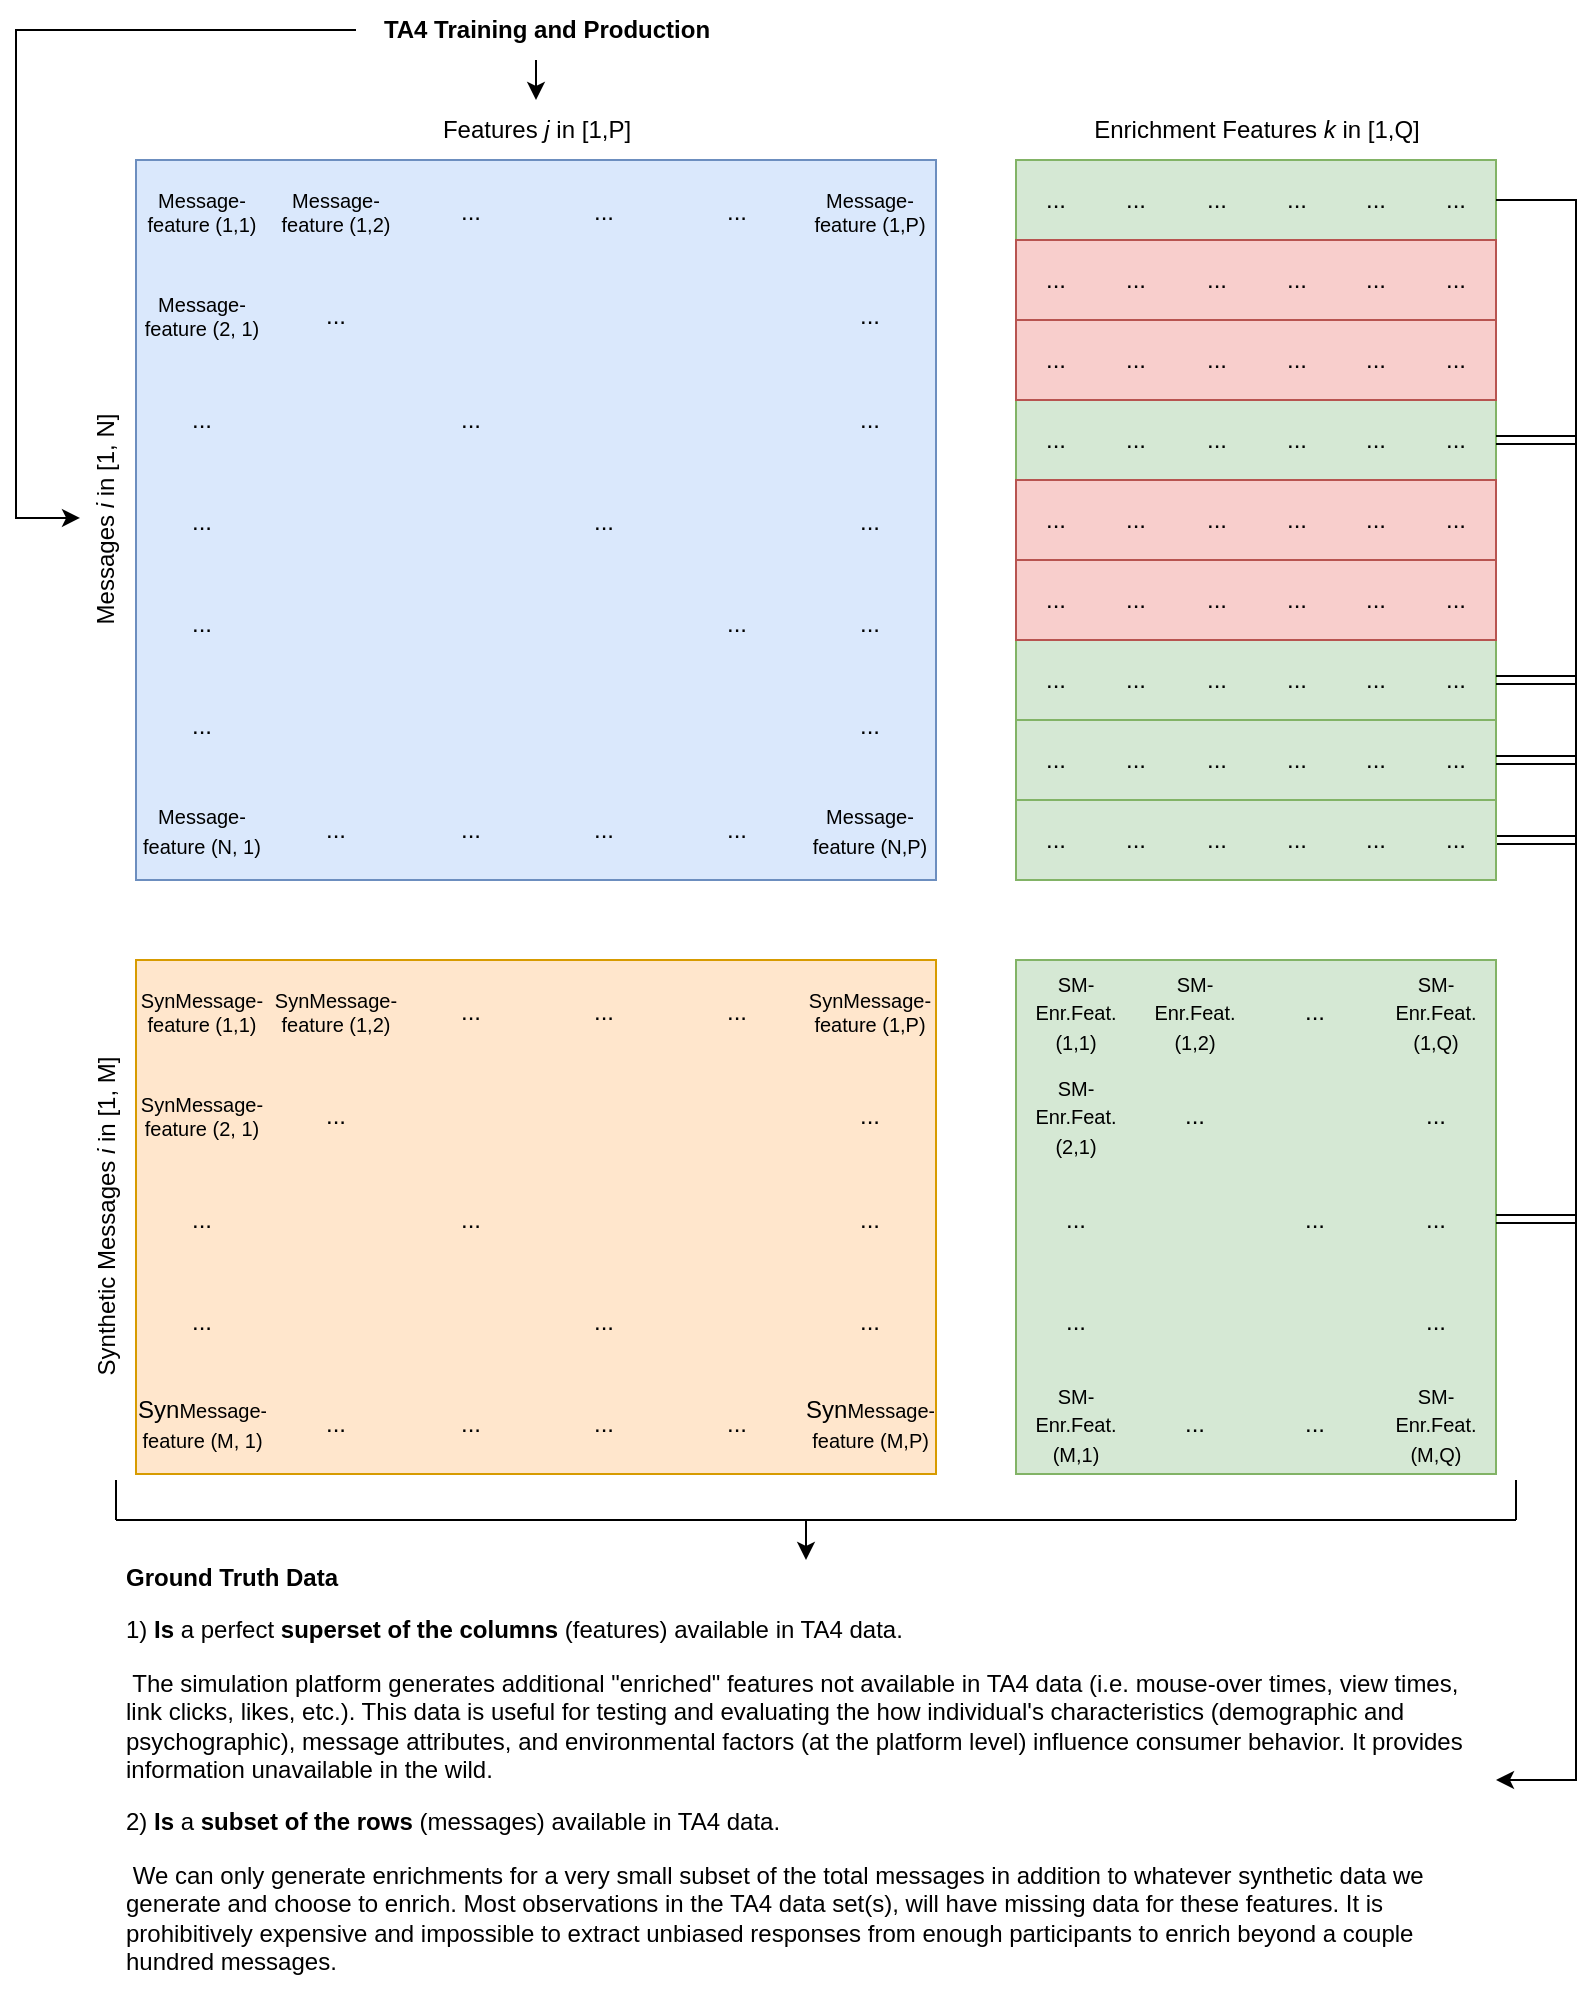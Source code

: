 <mxfile version="20.2.0" type="github">
  <diagram id="prtHgNgQTEPvFCAcTncT" name="Page-1">
    <mxGraphModel dx="1422" dy="718" grid="1" gridSize="10" guides="1" tooltips="1" connect="1" arrows="1" fold="1" page="1" pageScale="1" pageWidth="827" pageHeight="1169" math="0" shadow="0">
      <root>
        <mxCell id="0" />
        <mxCell id="1" parent="0" />
        <mxCell id="YOguvEMQ_99iYduZ2-tK-5" value="" style="shape=table;html=1;whiteSpace=wrap;startSize=0;container=1;collapsible=0;childLayout=tableLayout;columnLines=0;rowLines=0;fillColor=#dae8fc;strokeColor=#6c8ebf;" vertex="1" parent="1">
          <mxGeometry x="80" y="80" width="400" height="360" as="geometry" />
        </mxCell>
        <mxCell id="YOguvEMQ_99iYduZ2-tK-6" value="" style="shape=tableRow;horizontal=0;startSize=0;swimlaneHead=0;swimlaneBody=0;top=0;left=0;bottom=0;right=0;collapsible=0;dropTarget=0;fillColor=none;points=[[0,0.5],[1,0.5]];portConstraint=eastwest;" vertex="1" parent="YOguvEMQ_99iYduZ2-tK-5">
          <mxGeometry width="400" height="51" as="geometry" />
        </mxCell>
        <mxCell id="YOguvEMQ_99iYduZ2-tK-7" value="Message-feature (1,1)" style="shape=partialRectangle;html=1;whiteSpace=wrap;connectable=0;fillColor=none;top=0;left=0;bottom=0;right=0;overflow=hidden;fontSize=10;" vertex="1" parent="YOguvEMQ_99iYduZ2-tK-6">
          <mxGeometry width="66" height="51" as="geometry">
            <mxRectangle width="66" height="51" as="alternateBounds" />
          </mxGeometry>
        </mxCell>
        <mxCell id="YOguvEMQ_99iYduZ2-tK-8" value="Message-feature (1,2)" style="shape=partialRectangle;html=1;whiteSpace=wrap;connectable=0;fillColor=none;top=0;left=0;bottom=0;right=0;overflow=hidden;fontSize=10;" vertex="1" parent="YOguvEMQ_99iYduZ2-tK-6">
          <mxGeometry x="66" width="68" height="51" as="geometry">
            <mxRectangle width="68" height="51" as="alternateBounds" />
          </mxGeometry>
        </mxCell>
        <mxCell id="YOguvEMQ_99iYduZ2-tK-9" value="..." style="shape=partialRectangle;html=1;whiteSpace=wrap;connectable=0;fillColor=none;top=0;left=0;bottom=0;right=0;overflow=hidden;fontSize=12;" vertex="1" parent="YOguvEMQ_99iYduZ2-tK-6">
          <mxGeometry x="134" width="67" height="51" as="geometry">
            <mxRectangle width="67" height="51" as="alternateBounds" />
          </mxGeometry>
        </mxCell>
        <mxCell id="YOguvEMQ_99iYduZ2-tK-18" value="..." style="shape=partialRectangle;html=1;whiteSpace=wrap;connectable=0;fillColor=none;top=0;left=0;bottom=0;right=0;overflow=hidden;fontSize=12;" vertex="1" parent="YOguvEMQ_99iYduZ2-tK-6">
          <mxGeometry x="201" width="66" height="51" as="geometry">
            <mxRectangle width="66" height="51" as="alternateBounds" />
          </mxGeometry>
        </mxCell>
        <mxCell id="YOguvEMQ_99iYduZ2-tK-21" value="..." style="shape=partialRectangle;html=1;whiteSpace=wrap;connectable=0;fillColor=none;top=0;left=0;bottom=0;right=0;overflow=hidden;fontSize=12;" vertex="1" parent="YOguvEMQ_99iYduZ2-tK-6">
          <mxGeometry x="267" width="67" height="51" as="geometry">
            <mxRectangle width="67" height="51" as="alternateBounds" />
          </mxGeometry>
        </mxCell>
        <mxCell id="YOguvEMQ_99iYduZ2-tK-24" value="Message-feature (1,P)" style="shape=partialRectangle;html=1;whiteSpace=wrap;connectable=0;fillColor=none;top=0;left=0;bottom=0;right=0;overflow=hidden;fontSize=10;" vertex="1" parent="YOguvEMQ_99iYduZ2-tK-6">
          <mxGeometry x="334" width="66" height="51" as="geometry">
            <mxRectangle width="66" height="51" as="alternateBounds" />
          </mxGeometry>
        </mxCell>
        <mxCell id="YOguvEMQ_99iYduZ2-tK-10" value="" style="shape=tableRow;horizontal=0;startSize=0;swimlaneHead=0;swimlaneBody=0;top=0;left=0;bottom=0;right=0;collapsible=0;dropTarget=0;fillColor=none;points=[[0,0.5],[1,0.5]];portConstraint=eastwest;" vertex="1" parent="YOguvEMQ_99iYduZ2-tK-5">
          <mxGeometry y="51" width="400" height="53" as="geometry" />
        </mxCell>
        <mxCell id="YOguvEMQ_99iYduZ2-tK-11" value="Message-feature (2, 1)" style="shape=partialRectangle;html=1;whiteSpace=wrap;connectable=0;fillColor=none;top=0;left=0;bottom=0;right=0;overflow=hidden;fontSize=10;" vertex="1" parent="YOguvEMQ_99iYduZ2-tK-10">
          <mxGeometry width="66" height="53" as="geometry">
            <mxRectangle width="66" height="53" as="alternateBounds" />
          </mxGeometry>
        </mxCell>
        <mxCell id="YOguvEMQ_99iYduZ2-tK-12" value="..." style="shape=partialRectangle;html=1;whiteSpace=wrap;connectable=0;fillColor=none;top=0;left=0;bottom=0;right=0;overflow=hidden;fontSize=12;" vertex="1" parent="YOguvEMQ_99iYduZ2-tK-10">
          <mxGeometry x="66" width="68" height="53" as="geometry">
            <mxRectangle width="68" height="53" as="alternateBounds" />
          </mxGeometry>
        </mxCell>
        <mxCell id="YOguvEMQ_99iYduZ2-tK-13" value="" style="shape=partialRectangle;html=1;whiteSpace=wrap;connectable=0;fillColor=none;top=0;left=0;bottom=0;right=0;overflow=hidden;fontSize=12;" vertex="1" parent="YOguvEMQ_99iYduZ2-tK-10">
          <mxGeometry x="134" width="67" height="53" as="geometry">
            <mxRectangle width="67" height="53" as="alternateBounds" />
          </mxGeometry>
        </mxCell>
        <mxCell id="YOguvEMQ_99iYduZ2-tK-19" value="" style="shape=partialRectangle;html=1;whiteSpace=wrap;connectable=0;fillColor=none;top=0;left=0;bottom=0;right=0;overflow=hidden;fontSize=12;" vertex="1" parent="YOguvEMQ_99iYduZ2-tK-10">
          <mxGeometry x="201" width="66" height="53" as="geometry">
            <mxRectangle width="66" height="53" as="alternateBounds" />
          </mxGeometry>
        </mxCell>
        <mxCell id="YOguvEMQ_99iYduZ2-tK-22" value="" style="shape=partialRectangle;html=1;whiteSpace=wrap;connectable=0;fillColor=none;top=0;left=0;bottom=0;right=0;overflow=hidden;fontSize=12;" vertex="1" parent="YOguvEMQ_99iYduZ2-tK-10">
          <mxGeometry x="267" width="67" height="53" as="geometry">
            <mxRectangle width="67" height="53" as="alternateBounds" />
          </mxGeometry>
        </mxCell>
        <mxCell id="YOguvEMQ_99iYduZ2-tK-25" value="..." style="shape=partialRectangle;html=1;whiteSpace=wrap;connectable=0;fillColor=none;top=0;left=0;bottom=0;right=0;overflow=hidden;fontSize=12;" vertex="1" parent="YOguvEMQ_99iYduZ2-tK-10">
          <mxGeometry x="334" width="66" height="53" as="geometry">
            <mxRectangle width="66" height="53" as="alternateBounds" />
          </mxGeometry>
        </mxCell>
        <mxCell id="YOguvEMQ_99iYduZ2-tK-14" value="" style="shape=tableRow;horizontal=0;startSize=0;swimlaneHead=0;swimlaneBody=0;top=0;left=0;bottom=0;right=0;collapsible=0;dropTarget=0;fillColor=none;points=[[0,0.5],[1,0.5]];portConstraint=eastwest;" vertex="1" parent="YOguvEMQ_99iYduZ2-tK-5">
          <mxGeometry y="104" width="400" height="51" as="geometry" />
        </mxCell>
        <mxCell id="YOguvEMQ_99iYduZ2-tK-15" value="..." style="shape=partialRectangle;html=1;whiteSpace=wrap;connectable=0;fillColor=none;top=0;left=0;bottom=0;right=0;overflow=hidden;fontSize=12;" vertex="1" parent="YOguvEMQ_99iYduZ2-tK-14">
          <mxGeometry width="66" height="51" as="geometry">
            <mxRectangle width="66" height="51" as="alternateBounds" />
          </mxGeometry>
        </mxCell>
        <mxCell id="YOguvEMQ_99iYduZ2-tK-16" value="" style="shape=partialRectangle;html=1;whiteSpace=wrap;connectable=0;fillColor=none;top=0;left=0;bottom=0;right=0;overflow=hidden;fontSize=12;" vertex="1" parent="YOguvEMQ_99iYduZ2-tK-14">
          <mxGeometry x="66" width="68" height="51" as="geometry">
            <mxRectangle width="68" height="51" as="alternateBounds" />
          </mxGeometry>
        </mxCell>
        <mxCell id="YOguvEMQ_99iYduZ2-tK-17" value="..." style="shape=partialRectangle;html=1;whiteSpace=wrap;connectable=0;fillColor=none;top=0;left=0;bottom=0;right=0;overflow=hidden;fontSize=12;" vertex="1" parent="YOguvEMQ_99iYduZ2-tK-14">
          <mxGeometry x="134" width="67" height="51" as="geometry">
            <mxRectangle width="67" height="51" as="alternateBounds" />
          </mxGeometry>
        </mxCell>
        <mxCell id="YOguvEMQ_99iYduZ2-tK-20" style="shape=partialRectangle;html=1;whiteSpace=wrap;connectable=0;fillColor=none;top=0;left=0;bottom=0;right=0;overflow=hidden;fontSize=12;" vertex="1" parent="YOguvEMQ_99iYduZ2-tK-14">
          <mxGeometry x="201" width="66" height="51" as="geometry">
            <mxRectangle width="66" height="51" as="alternateBounds" />
          </mxGeometry>
        </mxCell>
        <mxCell id="YOguvEMQ_99iYduZ2-tK-23" style="shape=partialRectangle;html=1;whiteSpace=wrap;connectable=0;fillColor=none;top=0;left=0;bottom=0;right=0;overflow=hidden;fontSize=12;" vertex="1" parent="YOguvEMQ_99iYduZ2-tK-14">
          <mxGeometry x="267" width="67" height="51" as="geometry">
            <mxRectangle width="67" height="51" as="alternateBounds" />
          </mxGeometry>
        </mxCell>
        <mxCell id="YOguvEMQ_99iYduZ2-tK-26" value="..." style="shape=partialRectangle;html=1;whiteSpace=wrap;connectable=0;fillColor=none;top=0;left=0;bottom=0;right=0;overflow=hidden;fontSize=12;" vertex="1" parent="YOguvEMQ_99iYduZ2-tK-14">
          <mxGeometry x="334" width="66" height="51" as="geometry">
            <mxRectangle width="66" height="51" as="alternateBounds" />
          </mxGeometry>
        </mxCell>
        <mxCell id="YOguvEMQ_99iYduZ2-tK-27" style="shape=tableRow;horizontal=0;startSize=0;swimlaneHead=0;swimlaneBody=0;top=0;left=0;bottom=0;right=0;collapsible=0;dropTarget=0;fillColor=none;points=[[0,0.5],[1,0.5]];portConstraint=eastwest;" vertex="1" parent="YOguvEMQ_99iYduZ2-tK-5">
          <mxGeometry y="155" width="400" height="51" as="geometry" />
        </mxCell>
        <mxCell id="YOguvEMQ_99iYduZ2-tK-28" value="..." style="shape=partialRectangle;html=1;whiteSpace=wrap;connectable=0;fillColor=none;top=0;left=0;bottom=0;right=0;overflow=hidden;fontSize=12;" vertex="1" parent="YOguvEMQ_99iYduZ2-tK-27">
          <mxGeometry width="66" height="51" as="geometry">
            <mxRectangle width="66" height="51" as="alternateBounds" />
          </mxGeometry>
        </mxCell>
        <mxCell id="YOguvEMQ_99iYduZ2-tK-29" style="shape=partialRectangle;html=1;whiteSpace=wrap;connectable=0;fillColor=none;top=0;left=0;bottom=0;right=0;overflow=hidden;fontSize=12;" vertex="1" parent="YOguvEMQ_99iYduZ2-tK-27">
          <mxGeometry x="66" width="68" height="51" as="geometry">
            <mxRectangle width="68" height="51" as="alternateBounds" />
          </mxGeometry>
        </mxCell>
        <mxCell id="YOguvEMQ_99iYduZ2-tK-30" style="shape=partialRectangle;html=1;whiteSpace=wrap;connectable=0;fillColor=none;top=0;left=0;bottom=0;right=0;overflow=hidden;fontSize=12;" vertex="1" parent="YOguvEMQ_99iYduZ2-tK-27">
          <mxGeometry x="134" width="67" height="51" as="geometry">
            <mxRectangle width="67" height="51" as="alternateBounds" />
          </mxGeometry>
        </mxCell>
        <mxCell id="YOguvEMQ_99iYduZ2-tK-31" value="..." style="shape=partialRectangle;html=1;whiteSpace=wrap;connectable=0;fillColor=none;top=0;left=0;bottom=0;right=0;overflow=hidden;fontSize=12;" vertex="1" parent="YOguvEMQ_99iYduZ2-tK-27">
          <mxGeometry x="201" width="66" height="51" as="geometry">
            <mxRectangle width="66" height="51" as="alternateBounds" />
          </mxGeometry>
        </mxCell>
        <mxCell id="YOguvEMQ_99iYduZ2-tK-32" style="shape=partialRectangle;html=1;whiteSpace=wrap;connectable=0;fillColor=none;top=0;left=0;bottom=0;right=0;overflow=hidden;fontSize=12;" vertex="1" parent="YOguvEMQ_99iYduZ2-tK-27">
          <mxGeometry x="267" width="67" height="51" as="geometry">
            <mxRectangle width="67" height="51" as="alternateBounds" />
          </mxGeometry>
        </mxCell>
        <mxCell id="YOguvEMQ_99iYduZ2-tK-33" value="..." style="shape=partialRectangle;html=1;whiteSpace=wrap;connectable=0;fillColor=none;top=0;left=0;bottom=0;right=0;overflow=hidden;fontSize=12;" vertex="1" parent="YOguvEMQ_99iYduZ2-tK-27">
          <mxGeometry x="334" width="66" height="51" as="geometry">
            <mxRectangle width="66" height="51" as="alternateBounds" />
          </mxGeometry>
        </mxCell>
        <mxCell id="YOguvEMQ_99iYduZ2-tK-34" style="shape=tableRow;horizontal=0;startSize=0;swimlaneHead=0;swimlaneBody=0;top=0;left=0;bottom=0;right=0;collapsible=0;dropTarget=0;fillColor=none;points=[[0,0.5],[1,0.5]];portConstraint=eastwest;" vertex="1" parent="YOguvEMQ_99iYduZ2-tK-5">
          <mxGeometry y="206" width="400" height="51" as="geometry" />
        </mxCell>
        <mxCell id="YOguvEMQ_99iYduZ2-tK-35" value="..." style="shape=partialRectangle;html=1;whiteSpace=wrap;connectable=0;fillColor=none;top=0;left=0;bottom=0;right=0;overflow=hidden;fontSize=12;" vertex="1" parent="YOguvEMQ_99iYduZ2-tK-34">
          <mxGeometry width="66" height="51" as="geometry">
            <mxRectangle width="66" height="51" as="alternateBounds" />
          </mxGeometry>
        </mxCell>
        <mxCell id="YOguvEMQ_99iYduZ2-tK-36" style="shape=partialRectangle;html=1;whiteSpace=wrap;connectable=0;fillColor=none;top=0;left=0;bottom=0;right=0;overflow=hidden;fontSize=12;" vertex="1" parent="YOguvEMQ_99iYduZ2-tK-34">
          <mxGeometry x="66" width="68" height="51" as="geometry">
            <mxRectangle width="68" height="51" as="alternateBounds" />
          </mxGeometry>
        </mxCell>
        <mxCell id="YOguvEMQ_99iYduZ2-tK-37" style="shape=partialRectangle;html=1;whiteSpace=wrap;connectable=0;fillColor=none;top=0;left=0;bottom=0;right=0;overflow=hidden;fontSize=12;" vertex="1" parent="YOguvEMQ_99iYduZ2-tK-34">
          <mxGeometry x="134" width="67" height="51" as="geometry">
            <mxRectangle width="67" height="51" as="alternateBounds" />
          </mxGeometry>
        </mxCell>
        <mxCell id="YOguvEMQ_99iYduZ2-tK-38" style="shape=partialRectangle;html=1;whiteSpace=wrap;connectable=0;fillColor=none;top=0;left=0;bottom=0;right=0;overflow=hidden;fontSize=12;" vertex="1" parent="YOguvEMQ_99iYduZ2-tK-34">
          <mxGeometry x="201" width="66" height="51" as="geometry">
            <mxRectangle width="66" height="51" as="alternateBounds" />
          </mxGeometry>
        </mxCell>
        <mxCell id="YOguvEMQ_99iYduZ2-tK-39" value="..." style="shape=partialRectangle;html=1;whiteSpace=wrap;connectable=0;fillColor=none;top=0;left=0;bottom=0;right=0;overflow=hidden;fontSize=12;" vertex="1" parent="YOguvEMQ_99iYduZ2-tK-34">
          <mxGeometry x="267" width="67" height="51" as="geometry">
            <mxRectangle width="67" height="51" as="alternateBounds" />
          </mxGeometry>
        </mxCell>
        <mxCell id="YOguvEMQ_99iYduZ2-tK-40" value="..." style="shape=partialRectangle;html=1;whiteSpace=wrap;connectable=0;fillColor=none;top=0;left=0;bottom=0;right=0;overflow=hidden;fontSize=12;" vertex="1" parent="YOguvEMQ_99iYduZ2-tK-34">
          <mxGeometry x="334" width="66" height="51" as="geometry">
            <mxRectangle width="66" height="51" as="alternateBounds" />
          </mxGeometry>
        </mxCell>
        <mxCell id="YOguvEMQ_99iYduZ2-tK-44" style="shape=tableRow;horizontal=0;startSize=0;swimlaneHead=0;swimlaneBody=0;top=0;left=0;bottom=0;right=0;collapsible=0;dropTarget=0;fillColor=none;points=[[0,0.5],[1,0.5]];portConstraint=eastwest;" vertex="1" parent="YOguvEMQ_99iYduZ2-tK-5">
          <mxGeometry y="257" width="400" height="52" as="geometry" />
        </mxCell>
        <mxCell id="YOguvEMQ_99iYduZ2-tK-45" value="..." style="shape=partialRectangle;html=1;whiteSpace=wrap;connectable=0;fillColor=none;top=0;left=0;bottom=0;right=0;overflow=hidden;fontSize=12;" vertex="1" parent="YOguvEMQ_99iYduZ2-tK-44">
          <mxGeometry width="66" height="52" as="geometry">
            <mxRectangle width="66" height="52" as="alternateBounds" />
          </mxGeometry>
        </mxCell>
        <mxCell id="YOguvEMQ_99iYduZ2-tK-46" style="shape=partialRectangle;html=1;whiteSpace=wrap;connectable=0;fillColor=none;top=0;left=0;bottom=0;right=0;overflow=hidden;fontSize=12;" vertex="1" parent="YOguvEMQ_99iYduZ2-tK-44">
          <mxGeometry x="66" width="68" height="52" as="geometry">
            <mxRectangle width="68" height="52" as="alternateBounds" />
          </mxGeometry>
        </mxCell>
        <mxCell id="YOguvEMQ_99iYduZ2-tK-47" style="shape=partialRectangle;html=1;whiteSpace=wrap;connectable=0;fillColor=none;top=0;left=0;bottom=0;right=0;overflow=hidden;fontSize=12;" vertex="1" parent="YOguvEMQ_99iYduZ2-tK-44">
          <mxGeometry x="134" width="67" height="52" as="geometry">
            <mxRectangle width="67" height="52" as="alternateBounds" />
          </mxGeometry>
        </mxCell>
        <mxCell id="YOguvEMQ_99iYduZ2-tK-48" style="shape=partialRectangle;html=1;whiteSpace=wrap;connectable=0;fillColor=none;top=0;left=0;bottom=0;right=0;overflow=hidden;fontSize=12;" vertex="1" parent="YOguvEMQ_99iYduZ2-tK-44">
          <mxGeometry x="201" width="66" height="52" as="geometry">
            <mxRectangle width="66" height="52" as="alternateBounds" />
          </mxGeometry>
        </mxCell>
        <mxCell id="YOguvEMQ_99iYduZ2-tK-49" style="shape=partialRectangle;html=1;whiteSpace=wrap;connectable=0;fillColor=none;top=0;left=0;bottom=0;right=0;overflow=hidden;fontSize=12;" vertex="1" parent="YOguvEMQ_99iYduZ2-tK-44">
          <mxGeometry x="267" width="67" height="52" as="geometry">
            <mxRectangle width="67" height="52" as="alternateBounds" />
          </mxGeometry>
        </mxCell>
        <mxCell id="YOguvEMQ_99iYduZ2-tK-50" value="..." style="shape=partialRectangle;html=1;whiteSpace=wrap;connectable=0;fillColor=none;top=0;left=0;bottom=0;right=0;overflow=hidden;fontSize=12;" vertex="1" parent="YOguvEMQ_99iYduZ2-tK-44">
          <mxGeometry x="334" width="66" height="52" as="geometry">
            <mxRectangle width="66" height="52" as="alternateBounds" />
          </mxGeometry>
        </mxCell>
        <mxCell id="YOguvEMQ_99iYduZ2-tK-51" style="shape=tableRow;horizontal=0;startSize=0;swimlaneHead=0;swimlaneBody=0;top=0;left=0;bottom=0;right=0;collapsible=0;dropTarget=0;fillColor=none;points=[[0,0.5],[1,0.5]];portConstraint=eastwest;" vertex="1" parent="YOguvEMQ_99iYduZ2-tK-5">
          <mxGeometry y="309" width="400" height="51" as="geometry" />
        </mxCell>
        <mxCell id="YOguvEMQ_99iYduZ2-tK-52" value="&lt;font style=&quot;font-size: 10px;&quot;&gt;Message-feature (N, 1)&lt;br&gt;&lt;/font&gt;" style="shape=partialRectangle;html=1;whiteSpace=wrap;connectable=0;fillColor=none;top=0;left=0;bottom=0;right=0;overflow=hidden;fontSize=12;" vertex="1" parent="YOguvEMQ_99iYduZ2-tK-51">
          <mxGeometry width="66" height="51" as="geometry">
            <mxRectangle width="66" height="51" as="alternateBounds" />
          </mxGeometry>
        </mxCell>
        <mxCell id="YOguvEMQ_99iYduZ2-tK-53" value="..." style="shape=partialRectangle;html=1;whiteSpace=wrap;connectable=0;fillColor=none;top=0;left=0;bottom=0;right=0;overflow=hidden;fontSize=12;" vertex="1" parent="YOguvEMQ_99iYduZ2-tK-51">
          <mxGeometry x="66" width="68" height="51" as="geometry">
            <mxRectangle width="68" height="51" as="alternateBounds" />
          </mxGeometry>
        </mxCell>
        <mxCell id="YOguvEMQ_99iYduZ2-tK-54" value="..." style="shape=partialRectangle;html=1;whiteSpace=wrap;connectable=0;fillColor=none;top=0;left=0;bottom=0;right=0;overflow=hidden;fontSize=12;" vertex="1" parent="YOguvEMQ_99iYduZ2-tK-51">
          <mxGeometry x="134" width="67" height="51" as="geometry">
            <mxRectangle width="67" height="51" as="alternateBounds" />
          </mxGeometry>
        </mxCell>
        <mxCell id="YOguvEMQ_99iYduZ2-tK-55" value="..." style="shape=partialRectangle;html=1;whiteSpace=wrap;connectable=0;fillColor=none;top=0;left=0;bottom=0;right=0;overflow=hidden;fontSize=12;" vertex="1" parent="YOguvEMQ_99iYduZ2-tK-51">
          <mxGeometry x="201" width="66" height="51" as="geometry">
            <mxRectangle width="66" height="51" as="alternateBounds" />
          </mxGeometry>
        </mxCell>
        <mxCell id="YOguvEMQ_99iYduZ2-tK-56" value="..." style="shape=partialRectangle;html=1;whiteSpace=wrap;connectable=0;fillColor=none;top=0;left=0;bottom=0;right=0;overflow=hidden;fontSize=12;" vertex="1" parent="YOguvEMQ_99iYduZ2-tK-51">
          <mxGeometry x="267" width="67" height="51" as="geometry">
            <mxRectangle width="67" height="51" as="alternateBounds" />
          </mxGeometry>
        </mxCell>
        <mxCell id="YOguvEMQ_99iYduZ2-tK-57" value="&lt;font style=&quot;font-size: 10px;&quot;&gt;Message-feature (N,P)&lt;br&gt;&lt;/font&gt;" style="shape=partialRectangle;html=1;whiteSpace=wrap;connectable=0;fillColor=none;top=0;left=0;bottom=0;right=0;overflow=hidden;fontSize=12;" vertex="1" parent="YOguvEMQ_99iYduZ2-tK-51">
          <mxGeometry x="334" width="66" height="51" as="geometry">
            <mxRectangle width="66" height="51" as="alternateBounds" />
          </mxGeometry>
        </mxCell>
        <mxCell id="YOguvEMQ_99iYduZ2-tK-42" value="Features &lt;i&gt;j &lt;/i&gt;in&lt;i&gt; &lt;/i&gt;[1,P]" style="text;html=1;align=center;verticalAlign=middle;resizable=0;points=[];autosize=1;strokeColor=none;fillColor=none;" vertex="1" parent="1">
          <mxGeometry x="220" y="50" width="120" height="30" as="geometry" />
        </mxCell>
        <mxCell id="YOguvEMQ_99iYduZ2-tK-43" value="Messages &lt;i&gt;i &lt;/i&gt;in [1, N]" style="text;html=1;align=center;verticalAlign=middle;resizable=0;points=[];autosize=1;strokeColor=none;fillColor=none;rotation=270;" vertex="1" parent="1">
          <mxGeometry y="245" width="130" height="30" as="geometry" />
        </mxCell>
        <mxCell id="YOguvEMQ_99iYduZ2-tK-59" value="" style="shape=table;html=1;whiteSpace=wrap;startSize=0;container=1;collapsible=0;childLayout=tableLayout;columnLines=0;rowLines=0;fillColor=#d5e8d4;strokeColor=#82b366;" vertex="1" parent="1">
          <mxGeometry x="520" y="80" width="240" height="40" as="geometry" />
        </mxCell>
        <mxCell id="YOguvEMQ_99iYduZ2-tK-102" style="shape=tableRow;horizontal=0;startSize=0;swimlaneHead=0;swimlaneBody=0;top=0;left=0;bottom=0;right=0;collapsible=0;dropTarget=0;fillColor=none;points=[[0,0.5],[1,0.5]];portConstraint=eastwest;" vertex="1" parent="YOguvEMQ_99iYduZ2-tK-59">
          <mxGeometry width="240" height="40" as="geometry" />
        </mxCell>
        <mxCell id="YOguvEMQ_99iYduZ2-tK-103" value="..." style="shape=partialRectangle;html=1;whiteSpace=wrap;connectable=0;fillColor=none;top=0;left=0;bottom=0;right=0;overflow=hidden;fontSize=12;" vertex="1" parent="YOguvEMQ_99iYduZ2-tK-102">
          <mxGeometry width="40" height="40" as="geometry">
            <mxRectangle width="40" height="40" as="alternateBounds" />
          </mxGeometry>
        </mxCell>
        <mxCell id="YOguvEMQ_99iYduZ2-tK-104" value="..." style="shape=partialRectangle;html=1;whiteSpace=wrap;connectable=0;fillColor=none;top=0;left=0;bottom=0;right=0;overflow=hidden;fontSize=12;" vertex="1" parent="YOguvEMQ_99iYduZ2-tK-102">
          <mxGeometry x="40" width="40" height="40" as="geometry">
            <mxRectangle width="40" height="40" as="alternateBounds" />
          </mxGeometry>
        </mxCell>
        <mxCell id="YOguvEMQ_99iYduZ2-tK-105" value="..." style="shape=partialRectangle;html=1;whiteSpace=wrap;connectable=0;fillColor=none;top=0;left=0;bottom=0;right=0;overflow=hidden;fontSize=12;" vertex="1" parent="YOguvEMQ_99iYduZ2-tK-102">
          <mxGeometry x="80" width="41" height="40" as="geometry">
            <mxRectangle width="41" height="40" as="alternateBounds" />
          </mxGeometry>
        </mxCell>
        <mxCell id="YOguvEMQ_99iYduZ2-tK-106" value="..." style="shape=partialRectangle;html=1;whiteSpace=wrap;connectable=0;fillColor=none;top=0;left=0;bottom=0;right=0;overflow=hidden;fontSize=12;" vertex="1" parent="YOguvEMQ_99iYduZ2-tK-102">
          <mxGeometry x="121" width="39" height="40" as="geometry">
            <mxRectangle width="39" height="40" as="alternateBounds" />
          </mxGeometry>
        </mxCell>
        <mxCell id="YOguvEMQ_99iYduZ2-tK-107" value="..." style="shape=partialRectangle;html=1;whiteSpace=wrap;connectable=0;fillColor=none;top=0;left=0;bottom=0;right=0;overflow=hidden;fontSize=12;" vertex="1" parent="YOguvEMQ_99iYduZ2-tK-102">
          <mxGeometry x="160" width="40" height="40" as="geometry">
            <mxRectangle width="40" height="40" as="alternateBounds" />
          </mxGeometry>
        </mxCell>
        <mxCell id="YOguvEMQ_99iYduZ2-tK-108" value="..." style="shape=partialRectangle;html=1;whiteSpace=wrap;connectable=0;fillColor=none;top=0;left=0;bottom=0;right=0;overflow=hidden;fontSize=12;" vertex="1" parent="YOguvEMQ_99iYduZ2-tK-102">
          <mxGeometry x="200" width="40" height="40" as="geometry">
            <mxRectangle width="40" height="40" as="alternateBounds" />
          </mxGeometry>
        </mxCell>
        <mxCell id="YOguvEMQ_99iYduZ2-tK-211" value="&lt;font style=&quot;font-size: 12px;&quot;&gt;Enrichment Features &lt;i&gt;k &lt;/i&gt;in [1,Q]&lt;/font&gt;" style="text;html=1;align=center;verticalAlign=middle;resizable=0;points=[];autosize=1;strokeColor=none;fillColor=none;fontSize=10;" vertex="1" parent="1">
          <mxGeometry x="545" y="50" width="190" height="30" as="geometry" />
        </mxCell>
        <mxCell id="YOguvEMQ_99iYduZ2-tK-212" value="" style="group" vertex="1" connectable="0" parent="1">
          <mxGeometry x="50.0" y="480" width="710" height="257" as="geometry" />
        </mxCell>
        <mxCell id="YOguvEMQ_99iYduZ2-tK-109" value="" style="shape=table;html=1;whiteSpace=wrap;startSize=0;container=1;collapsible=0;childLayout=tableLayout;columnLines=0;rowLines=0;fillColor=#ffe6cc;strokeColor=#d79b00;" vertex="1" parent="YOguvEMQ_99iYduZ2-tK-212">
          <mxGeometry x="30.0" width="400" height="257" as="geometry" />
        </mxCell>
        <mxCell id="YOguvEMQ_99iYduZ2-tK-110" value="" style="shape=tableRow;horizontal=0;startSize=0;swimlaneHead=0;swimlaneBody=0;top=0;left=0;bottom=0;right=0;collapsible=0;dropTarget=0;fillColor=none;points=[[0,0.5],[1,0.5]];portConstraint=eastwest;" vertex="1" parent="YOguvEMQ_99iYduZ2-tK-109">
          <mxGeometry width="400" height="51" as="geometry" />
        </mxCell>
        <mxCell id="YOguvEMQ_99iYduZ2-tK-111" value="SynMessage-feature (1,1)" style="shape=partialRectangle;html=1;whiteSpace=wrap;connectable=0;fillColor=none;top=0;left=0;bottom=0;right=0;overflow=hidden;fontSize=10;" vertex="1" parent="YOguvEMQ_99iYduZ2-tK-110">
          <mxGeometry width="66" height="51" as="geometry">
            <mxRectangle width="66" height="51" as="alternateBounds" />
          </mxGeometry>
        </mxCell>
        <mxCell id="YOguvEMQ_99iYduZ2-tK-112" value="SynMessage-feature (1,2)" style="shape=partialRectangle;html=1;whiteSpace=wrap;connectable=0;fillColor=none;top=0;left=0;bottom=0;right=0;overflow=hidden;fontSize=10;" vertex="1" parent="YOguvEMQ_99iYduZ2-tK-110">
          <mxGeometry x="66" width="68" height="51" as="geometry">
            <mxRectangle width="68" height="51" as="alternateBounds" />
          </mxGeometry>
        </mxCell>
        <mxCell id="YOguvEMQ_99iYduZ2-tK-113" value="..." style="shape=partialRectangle;html=1;whiteSpace=wrap;connectable=0;fillColor=none;top=0;left=0;bottom=0;right=0;overflow=hidden;fontSize=12;" vertex="1" parent="YOguvEMQ_99iYduZ2-tK-110">
          <mxGeometry x="134" width="67" height="51" as="geometry">
            <mxRectangle width="67" height="51" as="alternateBounds" />
          </mxGeometry>
        </mxCell>
        <mxCell id="YOguvEMQ_99iYduZ2-tK-114" value="..." style="shape=partialRectangle;html=1;whiteSpace=wrap;connectable=0;fillColor=none;top=0;left=0;bottom=0;right=0;overflow=hidden;fontSize=12;" vertex="1" parent="YOguvEMQ_99iYduZ2-tK-110">
          <mxGeometry x="201" width="66" height="51" as="geometry">
            <mxRectangle width="66" height="51" as="alternateBounds" />
          </mxGeometry>
        </mxCell>
        <mxCell id="YOguvEMQ_99iYduZ2-tK-115" value="..." style="shape=partialRectangle;html=1;whiteSpace=wrap;connectable=0;fillColor=none;top=0;left=0;bottom=0;right=0;overflow=hidden;fontSize=12;" vertex="1" parent="YOguvEMQ_99iYduZ2-tK-110">
          <mxGeometry x="267" width="67" height="51" as="geometry">
            <mxRectangle width="67" height="51" as="alternateBounds" />
          </mxGeometry>
        </mxCell>
        <mxCell id="YOguvEMQ_99iYduZ2-tK-116" value="SynMessage-feature (1,P)" style="shape=partialRectangle;html=1;whiteSpace=wrap;connectable=0;fillColor=none;top=0;left=0;bottom=0;right=0;overflow=hidden;fontSize=10;" vertex="1" parent="YOguvEMQ_99iYduZ2-tK-110">
          <mxGeometry x="334" width="66" height="51" as="geometry">
            <mxRectangle width="66" height="51" as="alternateBounds" />
          </mxGeometry>
        </mxCell>
        <mxCell id="YOguvEMQ_99iYduZ2-tK-117" value="" style="shape=tableRow;horizontal=0;startSize=0;swimlaneHead=0;swimlaneBody=0;top=0;left=0;bottom=0;right=0;collapsible=0;dropTarget=0;fillColor=none;points=[[0,0.5],[1,0.5]];portConstraint=eastwest;" vertex="1" parent="YOguvEMQ_99iYduZ2-tK-109">
          <mxGeometry y="51" width="400" height="53" as="geometry" />
        </mxCell>
        <mxCell id="YOguvEMQ_99iYduZ2-tK-118" value="SynMessage-feature (2, 1)" style="shape=partialRectangle;html=1;whiteSpace=wrap;connectable=0;fillColor=none;top=0;left=0;bottom=0;right=0;overflow=hidden;fontSize=10;" vertex="1" parent="YOguvEMQ_99iYduZ2-tK-117">
          <mxGeometry width="66" height="53" as="geometry">
            <mxRectangle width="66" height="53" as="alternateBounds" />
          </mxGeometry>
        </mxCell>
        <mxCell id="YOguvEMQ_99iYduZ2-tK-119" value="..." style="shape=partialRectangle;html=1;whiteSpace=wrap;connectable=0;fillColor=none;top=0;left=0;bottom=0;right=0;overflow=hidden;fontSize=12;" vertex="1" parent="YOguvEMQ_99iYduZ2-tK-117">
          <mxGeometry x="66" width="68" height="53" as="geometry">
            <mxRectangle width="68" height="53" as="alternateBounds" />
          </mxGeometry>
        </mxCell>
        <mxCell id="YOguvEMQ_99iYduZ2-tK-120" value="" style="shape=partialRectangle;html=1;whiteSpace=wrap;connectable=0;fillColor=none;top=0;left=0;bottom=0;right=0;overflow=hidden;fontSize=12;" vertex="1" parent="YOguvEMQ_99iYduZ2-tK-117">
          <mxGeometry x="134" width="67" height="53" as="geometry">
            <mxRectangle width="67" height="53" as="alternateBounds" />
          </mxGeometry>
        </mxCell>
        <mxCell id="YOguvEMQ_99iYduZ2-tK-121" value="" style="shape=partialRectangle;html=1;whiteSpace=wrap;connectable=0;fillColor=none;top=0;left=0;bottom=0;right=0;overflow=hidden;fontSize=12;" vertex="1" parent="YOguvEMQ_99iYduZ2-tK-117">
          <mxGeometry x="201" width="66" height="53" as="geometry">
            <mxRectangle width="66" height="53" as="alternateBounds" />
          </mxGeometry>
        </mxCell>
        <mxCell id="YOguvEMQ_99iYduZ2-tK-122" value="" style="shape=partialRectangle;html=1;whiteSpace=wrap;connectable=0;fillColor=none;top=0;left=0;bottom=0;right=0;overflow=hidden;fontSize=12;" vertex="1" parent="YOguvEMQ_99iYduZ2-tK-117">
          <mxGeometry x="267" width="67" height="53" as="geometry">
            <mxRectangle width="67" height="53" as="alternateBounds" />
          </mxGeometry>
        </mxCell>
        <mxCell id="YOguvEMQ_99iYduZ2-tK-123" value="..." style="shape=partialRectangle;html=1;whiteSpace=wrap;connectable=0;fillColor=none;top=0;left=0;bottom=0;right=0;overflow=hidden;fontSize=12;" vertex="1" parent="YOguvEMQ_99iYduZ2-tK-117">
          <mxGeometry x="334" width="66" height="53" as="geometry">
            <mxRectangle width="66" height="53" as="alternateBounds" />
          </mxGeometry>
        </mxCell>
        <mxCell id="YOguvEMQ_99iYduZ2-tK-124" value="" style="shape=tableRow;horizontal=0;startSize=0;swimlaneHead=0;swimlaneBody=0;top=0;left=0;bottom=0;right=0;collapsible=0;dropTarget=0;fillColor=none;points=[[0,0.5],[1,0.5]];portConstraint=eastwest;" vertex="1" parent="YOguvEMQ_99iYduZ2-tK-109">
          <mxGeometry y="104" width="400" height="51" as="geometry" />
        </mxCell>
        <mxCell id="YOguvEMQ_99iYduZ2-tK-125" value="..." style="shape=partialRectangle;html=1;whiteSpace=wrap;connectable=0;fillColor=none;top=0;left=0;bottom=0;right=0;overflow=hidden;fontSize=12;" vertex="1" parent="YOguvEMQ_99iYduZ2-tK-124">
          <mxGeometry width="66" height="51" as="geometry">
            <mxRectangle width="66" height="51" as="alternateBounds" />
          </mxGeometry>
        </mxCell>
        <mxCell id="YOguvEMQ_99iYduZ2-tK-126" value="" style="shape=partialRectangle;html=1;whiteSpace=wrap;connectable=0;fillColor=none;top=0;left=0;bottom=0;right=0;overflow=hidden;fontSize=12;" vertex="1" parent="YOguvEMQ_99iYduZ2-tK-124">
          <mxGeometry x="66" width="68" height="51" as="geometry">
            <mxRectangle width="68" height="51" as="alternateBounds" />
          </mxGeometry>
        </mxCell>
        <mxCell id="YOguvEMQ_99iYduZ2-tK-127" value="..." style="shape=partialRectangle;html=1;whiteSpace=wrap;connectable=0;fillColor=none;top=0;left=0;bottom=0;right=0;overflow=hidden;fontSize=12;" vertex="1" parent="YOguvEMQ_99iYduZ2-tK-124">
          <mxGeometry x="134" width="67" height="51" as="geometry">
            <mxRectangle width="67" height="51" as="alternateBounds" />
          </mxGeometry>
        </mxCell>
        <mxCell id="YOguvEMQ_99iYduZ2-tK-128" style="shape=partialRectangle;html=1;whiteSpace=wrap;connectable=0;fillColor=none;top=0;left=0;bottom=0;right=0;overflow=hidden;fontSize=12;" vertex="1" parent="YOguvEMQ_99iYduZ2-tK-124">
          <mxGeometry x="201" width="66" height="51" as="geometry">
            <mxRectangle width="66" height="51" as="alternateBounds" />
          </mxGeometry>
        </mxCell>
        <mxCell id="YOguvEMQ_99iYduZ2-tK-129" style="shape=partialRectangle;html=1;whiteSpace=wrap;connectable=0;fillColor=none;top=0;left=0;bottom=0;right=0;overflow=hidden;fontSize=12;" vertex="1" parent="YOguvEMQ_99iYduZ2-tK-124">
          <mxGeometry x="267" width="67" height="51" as="geometry">
            <mxRectangle width="67" height="51" as="alternateBounds" />
          </mxGeometry>
        </mxCell>
        <mxCell id="YOguvEMQ_99iYduZ2-tK-130" value="..." style="shape=partialRectangle;html=1;whiteSpace=wrap;connectable=0;fillColor=none;top=0;left=0;bottom=0;right=0;overflow=hidden;fontSize=12;" vertex="1" parent="YOguvEMQ_99iYduZ2-tK-124">
          <mxGeometry x="334" width="66" height="51" as="geometry">
            <mxRectangle width="66" height="51" as="alternateBounds" />
          </mxGeometry>
        </mxCell>
        <mxCell id="YOguvEMQ_99iYduZ2-tK-131" style="shape=tableRow;horizontal=0;startSize=0;swimlaneHead=0;swimlaneBody=0;top=0;left=0;bottom=0;right=0;collapsible=0;dropTarget=0;fillColor=none;points=[[0,0.5],[1,0.5]];portConstraint=eastwest;" vertex="1" parent="YOguvEMQ_99iYduZ2-tK-109">
          <mxGeometry y="155" width="400" height="51" as="geometry" />
        </mxCell>
        <mxCell id="YOguvEMQ_99iYduZ2-tK-132" value="..." style="shape=partialRectangle;html=1;whiteSpace=wrap;connectable=0;fillColor=none;top=0;left=0;bottom=0;right=0;overflow=hidden;fontSize=12;" vertex="1" parent="YOguvEMQ_99iYduZ2-tK-131">
          <mxGeometry width="66" height="51" as="geometry">
            <mxRectangle width="66" height="51" as="alternateBounds" />
          </mxGeometry>
        </mxCell>
        <mxCell id="YOguvEMQ_99iYduZ2-tK-133" style="shape=partialRectangle;html=1;whiteSpace=wrap;connectable=0;fillColor=none;top=0;left=0;bottom=0;right=0;overflow=hidden;fontSize=12;" vertex="1" parent="YOguvEMQ_99iYduZ2-tK-131">
          <mxGeometry x="66" width="68" height="51" as="geometry">
            <mxRectangle width="68" height="51" as="alternateBounds" />
          </mxGeometry>
        </mxCell>
        <mxCell id="YOguvEMQ_99iYduZ2-tK-134" style="shape=partialRectangle;html=1;whiteSpace=wrap;connectable=0;fillColor=none;top=0;left=0;bottom=0;right=0;overflow=hidden;fontSize=12;" vertex="1" parent="YOguvEMQ_99iYduZ2-tK-131">
          <mxGeometry x="134" width="67" height="51" as="geometry">
            <mxRectangle width="67" height="51" as="alternateBounds" />
          </mxGeometry>
        </mxCell>
        <mxCell id="YOguvEMQ_99iYduZ2-tK-135" value="..." style="shape=partialRectangle;html=1;whiteSpace=wrap;connectable=0;fillColor=none;top=0;left=0;bottom=0;right=0;overflow=hidden;fontSize=12;" vertex="1" parent="YOguvEMQ_99iYduZ2-tK-131">
          <mxGeometry x="201" width="66" height="51" as="geometry">
            <mxRectangle width="66" height="51" as="alternateBounds" />
          </mxGeometry>
        </mxCell>
        <mxCell id="YOguvEMQ_99iYduZ2-tK-136" style="shape=partialRectangle;html=1;whiteSpace=wrap;connectable=0;fillColor=none;top=0;left=0;bottom=0;right=0;overflow=hidden;fontSize=12;" vertex="1" parent="YOguvEMQ_99iYduZ2-tK-131">
          <mxGeometry x="267" width="67" height="51" as="geometry">
            <mxRectangle width="67" height="51" as="alternateBounds" />
          </mxGeometry>
        </mxCell>
        <mxCell id="YOguvEMQ_99iYduZ2-tK-137" value="..." style="shape=partialRectangle;html=1;whiteSpace=wrap;connectable=0;fillColor=none;top=0;left=0;bottom=0;right=0;overflow=hidden;fontSize=12;" vertex="1" parent="YOguvEMQ_99iYduZ2-tK-131">
          <mxGeometry x="334" width="66" height="51" as="geometry">
            <mxRectangle width="66" height="51" as="alternateBounds" />
          </mxGeometry>
        </mxCell>
        <mxCell id="YOguvEMQ_99iYduZ2-tK-152" style="shape=tableRow;horizontal=0;startSize=0;swimlaneHead=0;swimlaneBody=0;top=0;left=0;bottom=0;right=0;collapsible=0;dropTarget=0;fillColor=none;points=[[0,0.5],[1,0.5]];portConstraint=eastwest;" vertex="1" parent="YOguvEMQ_99iYduZ2-tK-109">
          <mxGeometry y="206" width="400" height="51" as="geometry" />
        </mxCell>
        <mxCell id="YOguvEMQ_99iYduZ2-tK-153" value="Syn&lt;font style=&quot;font-size: 10px;&quot;&gt;Message-feature (M, 1)&lt;br&gt;&lt;/font&gt;" style="shape=partialRectangle;html=1;whiteSpace=wrap;connectable=0;fillColor=none;top=0;left=0;bottom=0;right=0;overflow=hidden;fontSize=12;" vertex="1" parent="YOguvEMQ_99iYduZ2-tK-152">
          <mxGeometry width="66" height="51" as="geometry">
            <mxRectangle width="66" height="51" as="alternateBounds" />
          </mxGeometry>
        </mxCell>
        <mxCell id="YOguvEMQ_99iYduZ2-tK-154" value="..." style="shape=partialRectangle;html=1;whiteSpace=wrap;connectable=0;fillColor=none;top=0;left=0;bottom=0;right=0;overflow=hidden;fontSize=12;" vertex="1" parent="YOguvEMQ_99iYduZ2-tK-152">
          <mxGeometry x="66" width="68" height="51" as="geometry">
            <mxRectangle width="68" height="51" as="alternateBounds" />
          </mxGeometry>
        </mxCell>
        <mxCell id="YOguvEMQ_99iYduZ2-tK-155" value="..." style="shape=partialRectangle;html=1;whiteSpace=wrap;connectable=0;fillColor=none;top=0;left=0;bottom=0;right=0;overflow=hidden;fontSize=12;" vertex="1" parent="YOguvEMQ_99iYduZ2-tK-152">
          <mxGeometry x="134" width="67" height="51" as="geometry">
            <mxRectangle width="67" height="51" as="alternateBounds" />
          </mxGeometry>
        </mxCell>
        <mxCell id="YOguvEMQ_99iYduZ2-tK-156" value="..." style="shape=partialRectangle;html=1;whiteSpace=wrap;connectable=0;fillColor=none;top=0;left=0;bottom=0;right=0;overflow=hidden;fontSize=12;" vertex="1" parent="YOguvEMQ_99iYduZ2-tK-152">
          <mxGeometry x="201" width="66" height="51" as="geometry">
            <mxRectangle width="66" height="51" as="alternateBounds" />
          </mxGeometry>
        </mxCell>
        <mxCell id="YOguvEMQ_99iYduZ2-tK-157" value="..." style="shape=partialRectangle;html=1;whiteSpace=wrap;connectable=0;fillColor=none;top=0;left=0;bottom=0;right=0;overflow=hidden;fontSize=12;" vertex="1" parent="YOguvEMQ_99iYduZ2-tK-152">
          <mxGeometry x="267" width="67" height="51" as="geometry">
            <mxRectangle width="67" height="51" as="alternateBounds" />
          </mxGeometry>
        </mxCell>
        <mxCell id="YOguvEMQ_99iYduZ2-tK-158" value="Syn&lt;font style=&quot;font-size: 10px;&quot;&gt;Message-feature (M,P)&lt;br&gt;&lt;/font&gt;" style="shape=partialRectangle;html=1;whiteSpace=wrap;connectable=0;fillColor=none;top=0;left=0;bottom=0;right=0;overflow=hidden;fontSize=12;" vertex="1" parent="YOguvEMQ_99iYduZ2-tK-152">
          <mxGeometry x="334" width="66" height="51" as="geometry">
            <mxRectangle width="66" height="51" as="alternateBounds" />
          </mxGeometry>
        </mxCell>
        <mxCell id="YOguvEMQ_99iYduZ2-tK-160" value="&lt;font style=&quot;font-size: 12px;&quot;&gt;Synthetic Messages &lt;i&gt;i &lt;/i&gt;in [1, M]&lt;/font&gt;" style="text;html=1;align=center;verticalAlign=middle;resizable=0;points=[];autosize=1;strokeColor=none;fillColor=none;fontSize=10;rotation=270;" vertex="1" parent="YOguvEMQ_99iYduZ2-tK-212">
          <mxGeometry x="-75.0" y="113.5" width="180" height="30" as="geometry" />
        </mxCell>
        <mxCell id="YOguvEMQ_99iYduZ2-tK-161" value="" style="shape=table;html=1;whiteSpace=wrap;startSize=0;container=1;collapsible=0;childLayout=tableLayout;columnLines=0;rowLines=0;fillColor=#d5e8d4;strokeColor=#82b366;" vertex="1" parent="YOguvEMQ_99iYduZ2-tK-212">
          <mxGeometry x="470" width="240" height="257" as="geometry" />
        </mxCell>
        <mxCell id="YOguvEMQ_99iYduZ2-tK-162" value="" style="shape=tableRow;horizontal=0;startSize=0;swimlaneHead=0;swimlaneBody=0;top=0;left=0;bottom=0;right=0;collapsible=0;dropTarget=0;fillColor=none;points=[[0,0.5],[1,0.5]];portConstraint=eastwest;" vertex="1" parent="YOguvEMQ_99iYduZ2-tK-161">
          <mxGeometry width="240" height="51" as="geometry" />
        </mxCell>
        <mxCell id="YOguvEMQ_99iYduZ2-tK-163" value="&lt;font style=&quot;font-size: 10px;&quot;&gt;SM-Enr.Feat. (1,1)&lt;br&gt;&lt;/font&gt;" style="shape=partialRectangle;html=1;whiteSpace=wrap;connectable=0;fillColor=none;top=0;left=0;bottom=0;right=0;overflow=hidden;fontSize=12;" vertex="1" parent="YOguvEMQ_99iYduZ2-tK-162">
          <mxGeometry width="60" height="51" as="geometry">
            <mxRectangle width="60" height="51" as="alternateBounds" />
          </mxGeometry>
        </mxCell>
        <mxCell id="YOguvEMQ_99iYduZ2-tK-164" value="&lt;font style=&quot;font-size: 10px;&quot;&gt;SM-Enr.Feat. (1,2)&lt;br&gt;&lt;/font&gt;" style="shape=partialRectangle;html=1;whiteSpace=wrap;connectable=0;fillColor=none;top=0;left=0;bottom=0;right=0;overflow=hidden;fontSize=12;" vertex="1" parent="YOguvEMQ_99iYduZ2-tK-162">
          <mxGeometry x="60" width="59" height="51" as="geometry">
            <mxRectangle width="59" height="51" as="alternateBounds" />
          </mxGeometry>
        </mxCell>
        <mxCell id="YOguvEMQ_99iYduZ2-tK-165" value="..." style="shape=partialRectangle;html=1;whiteSpace=wrap;connectable=0;fillColor=none;top=0;left=0;bottom=0;right=0;overflow=hidden;fontSize=12;" vertex="1" parent="YOguvEMQ_99iYduZ2-tK-162">
          <mxGeometry x="119" width="61" height="51" as="geometry">
            <mxRectangle width="61" height="51" as="alternateBounds" />
          </mxGeometry>
        </mxCell>
        <mxCell id="YOguvEMQ_99iYduZ2-tK-168" value="&lt;font style=&quot;font-size: 10px;&quot;&gt;SM-Enr.Feat. (1,Q)&lt;br&gt;&lt;/font&gt;" style="shape=partialRectangle;html=1;whiteSpace=wrap;connectable=0;fillColor=none;top=0;left=0;bottom=0;right=0;overflow=hidden;fontSize=12;" vertex="1" parent="YOguvEMQ_99iYduZ2-tK-162">
          <mxGeometry x="180" width="60" height="51" as="geometry">
            <mxRectangle width="60" height="51" as="alternateBounds" />
          </mxGeometry>
        </mxCell>
        <mxCell id="YOguvEMQ_99iYduZ2-tK-169" value="" style="shape=tableRow;horizontal=0;startSize=0;swimlaneHead=0;swimlaneBody=0;top=0;left=0;bottom=0;right=0;collapsible=0;dropTarget=0;fillColor=none;points=[[0,0.5],[1,0.5]];portConstraint=eastwest;" vertex="1" parent="YOguvEMQ_99iYduZ2-tK-161">
          <mxGeometry y="51" width="240" height="53" as="geometry" />
        </mxCell>
        <mxCell id="YOguvEMQ_99iYduZ2-tK-170" value="&lt;font style=&quot;font-size: 10px;&quot;&gt;SM-Enr.Feat. (2,1)&lt;br&gt;&lt;/font&gt;" style="shape=partialRectangle;html=1;whiteSpace=wrap;connectable=0;fillColor=none;top=0;left=0;bottom=0;right=0;overflow=hidden;fontSize=12;" vertex="1" parent="YOguvEMQ_99iYduZ2-tK-169">
          <mxGeometry width="60" height="53" as="geometry">
            <mxRectangle width="60" height="53" as="alternateBounds" />
          </mxGeometry>
        </mxCell>
        <mxCell id="YOguvEMQ_99iYduZ2-tK-171" value="..." style="shape=partialRectangle;html=1;whiteSpace=wrap;connectable=0;fillColor=none;top=0;left=0;bottom=0;right=0;overflow=hidden;fontSize=12;" vertex="1" parent="YOguvEMQ_99iYduZ2-tK-169">
          <mxGeometry x="60" width="59" height="53" as="geometry">
            <mxRectangle width="59" height="53" as="alternateBounds" />
          </mxGeometry>
        </mxCell>
        <mxCell id="YOguvEMQ_99iYduZ2-tK-172" value="" style="shape=partialRectangle;html=1;whiteSpace=wrap;connectable=0;fillColor=none;top=0;left=0;bottom=0;right=0;overflow=hidden;fontSize=12;" vertex="1" parent="YOguvEMQ_99iYduZ2-tK-169">
          <mxGeometry x="119" width="61" height="53" as="geometry">
            <mxRectangle width="61" height="53" as="alternateBounds" />
          </mxGeometry>
        </mxCell>
        <mxCell id="YOguvEMQ_99iYduZ2-tK-175" value="..." style="shape=partialRectangle;html=1;whiteSpace=wrap;connectable=0;fillColor=none;top=0;left=0;bottom=0;right=0;overflow=hidden;fontSize=12;" vertex="1" parent="YOguvEMQ_99iYduZ2-tK-169">
          <mxGeometry x="180" width="60" height="53" as="geometry">
            <mxRectangle width="60" height="53" as="alternateBounds" />
          </mxGeometry>
        </mxCell>
        <mxCell id="YOguvEMQ_99iYduZ2-tK-176" value="" style="shape=tableRow;horizontal=0;startSize=0;swimlaneHead=0;swimlaneBody=0;top=0;left=0;bottom=0;right=0;collapsible=0;dropTarget=0;fillColor=none;points=[[0,0.5],[1,0.5]];portConstraint=eastwest;" vertex="1" parent="YOguvEMQ_99iYduZ2-tK-161">
          <mxGeometry y="104" width="240" height="51" as="geometry" />
        </mxCell>
        <mxCell id="YOguvEMQ_99iYduZ2-tK-177" value="..." style="shape=partialRectangle;html=1;whiteSpace=wrap;connectable=0;fillColor=none;top=0;left=0;bottom=0;right=0;overflow=hidden;fontSize=12;" vertex="1" parent="YOguvEMQ_99iYduZ2-tK-176">
          <mxGeometry width="60" height="51" as="geometry">
            <mxRectangle width="60" height="51" as="alternateBounds" />
          </mxGeometry>
        </mxCell>
        <mxCell id="YOguvEMQ_99iYduZ2-tK-178" value="" style="shape=partialRectangle;html=1;whiteSpace=wrap;connectable=0;fillColor=none;top=0;left=0;bottom=0;right=0;overflow=hidden;fontSize=12;" vertex="1" parent="YOguvEMQ_99iYduZ2-tK-176">
          <mxGeometry x="60" width="59" height="51" as="geometry">
            <mxRectangle width="59" height="51" as="alternateBounds" />
          </mxGeometry>
        </mxCell>
        <mxCell id="YOguvEMQ_99iYduZ2-tK-179" value="..." style="shape=partialRectangle;html=1;whiteSpace=wrap;connectable=0;fillColor=none;top=0;left=0;bottom=0;right=0;overflow=hidden;fontSize=12;" vertex="1" parent="YOguvEMQ_99iYduZ2-tK-176">
          <mxGeometry x="119" width="61" height="51" as="geometry">
            <mxRectangle width="61" height="51" as="alternateBounds" />
          </mxGeometry>
        </mxCell>
        <mxCell id="YOguvEMQ_99iYduZ2-tK-182" value="..." style="shape=partialRectangle;html=1;whiteSpace=wrap;connectable=0;fillColor=none;top=0;left=0;bottom=0;right=0;overflow=hidden;fontSize=12;" vertex="1" parent="YOguvEMQ_99iYduZ2-tK-176">
          <mxGeometry x="180" width="60" height="51" as="geometry">
            <mxRectangle width="60" height="51" as="alternateBounds" />
          </mxGeometry>
        </mxCell>
        <mxCell id="YOguvEMQ_99iYduZ2-tK-183" style="shape=tableRow;horizontal=0;startSize=0;swimlaneHead=0;swimlaneBody=0;top=0;left=0;bottom=0;right=0;collapsible=0;dropTarget=0;fillColor=none;points=[[0,0.5],[1,0.5]];portConstraint=eastwest;" vertex="1" parent="YOguvEMQ_99iYduZ2-tK-161">
          <mxGeometry y="155" width="240" height="51" as="geometry" />
        </mxCell>
        <mxCell id="YOguvEMQ_99iYduZ2-tK-184" value="..." style="shape=partialRectangle;html=1;whiteSpace=wrap;connectable=0;fillColor=none;top=0;left=0;bottom=0;right=0;overflow=hidden;fontSize=12;" vertex="1" parent="YOguvEMQ_99iYduZ2-tK-183">
          <mxGeometry width="60" height="51" as="geometry">
            <mxRectangle width="60" height="51" as="alternateBounds" />
          </mxGeometry>
        </mxCell>
        <mxCell id="YOguvEMQ_99iYduZ2-tK-185" style="shape=partialRectangle;html=1;whiteSpace=wrap;connectable=0;fillColor=none;top=0;left=0;bottom=0;right=0;overflow=hidden;fontSize=12;" vertex="1" parent="YOguvEMQ_99iYduZ2-tK-183">
          <mxGeometry x="60" width="59" height="51" as="geometry">
            <mxRectangle width="59" height="51" as="alternateBounds" />
          </mxGeometry>
        </mxCell>
        <mxCell id="YOguvEMQ_99iYduZ2-tK-186" style="shape=partialRectangle;html=1;whiteSpace=wrap;connectable=0;fillColor=none;top=0;left=0;bottom=0;right=0;overflow=hidden;fontSize=12;" vertex="1" parent="YOguvEMQ_99iYduZ2-tK-183">
          <mxGeometry x="119" width="61" height="51" as="geometry">
            <mxRectangle width="61" height="51" as="alternateBounds" />
          </mxGeometry>
        </mxCell>
        <mxCell id="YOguvEMQ_99iYduZ2-tK-189" value="..." style="shape=partialRectangle;html=1;whiteSpace=wrap;connectable=0;fillColor=none;top=0;left=0;bottom=0;right=0;overflow=hidden;fontSize=12;" vertex="1" parent="YOguvEMQ_99iYduZ2-tK-183">
          <mxGeometry x="180" width="60" height="51" as="geometry">
            <mxRectangle width="60" height="51" as="alternateBounds" />
          </mxGeometry>
        </mxCell>
        <mxCell id="YOguvEMQ_99iYduZ2-tK-204" style="shape=tableRow;horizontal=0;startSize=0;swimlaneHead=0;swimlaneBody=0;top=0;left=0;bottom=0;right=0;collapsible=0;dropTarget=0;fillColor=none;points=[[0,0.5],[1,0.5]];portConstraint=eastwest;" vertex="1" parent="YOguvEMQ_99iYduZ2-tK-161">
          <mxGeometry y="206" width="240" height="51" as="geometry" />
        </mxCell>
        <mxCell id="YOguvEMQ_99iYduZ2-tK-205" value="&lt;font style=&quot;font-size: 10px;&quot;&gt;SM-Enr.Feat. (M,1)&lt;br&gt;&lt;/font&gt;" style="shape=partialRectangle;html=1;whiteSpace=wrap;connectable=0;fillColor=none;top=0;left=0;bottom=0;right=0;overflow=hidden;fontSize=12;" vertex="1" parent="YOguvEMQ_99iYduZ2-tK-204">
          <mxGeometry width="60" height="51" as="geometry">
            <mxRectangle width="60" height="51" as="alternateBounds" />
          </mxGeometry>
        </mxCell>
        <mxCell id="YOguvEMQ_99iYduZ2-tK-206" value="..." style="shape=partialRectangle;html=1;whiteSpace=wrap;connectable=0;fillColor=none;top=0;left=0;bottom=0;right=0;overflow=hidden;fontSize=12;" vertex="1" parent="YOguvEMQ_99iYduZ2-tK-204">
          <mxGeometry x="60" width="59" height="51" as="geometry">
            <mxRectangle width="59" height="51" as="alternateBounds" />
          </mxGeometry>
        </mxCell>
        <mxCell id="YOguvEMQ_99iYduZ2-tK-207" value="..." style="shape=partialRectangle;html=1;whiteSpace=wrap;connectable=0;fillColor=none;top=0;left=0;bottom=0;right=0;overflow=hidden;fontSize=12;" vertex="1" parent="YOguvEMQ_99iYduZ2-tK-204">
          <mxGeometry x="119" width="61" height="51" as="geometry">
            <mxRectangle width="61" height="51" as="alternateBounds" />
          </mxGeometry>
        </mxCell>
        <mxCell id="YOguvEMQ_99iYduZ2-tK-210" value="&lt;font style=&quot;font-size: 10px;&quot;&gt;SM-Enr.Feat. (M,Q)&lt;br&gt;&lt;/font&gt;" style="shape=partialRectangle;html=1;whiteSpace=wrap;connectable=0;fillColor=none;top=0;left=0;bottom=0;right=0;overflow=hidden;fontSize=12;" vertex="1" parent="YOguvEMQ_99iYduZ2-tK-204">
          <mxGeometry x="180" width="60" height="51" as="geometry">
            <mxRectangle width="60" height="51" as="alternateBounds" />
          </mxGeometry>
        </mxCell>
        <mxCell id="YOguvEMQ_99iYduZ2-tK-214" value="" style="shape=table;html=1;whiteSpace=wrap;startSize=0;container=1;collapsible=0;childLayout=tableLayout;columnLines=0;rowLines=0;fillColor=#d5e8d4;strokeColor=#82b366;" vertex="1" parent="1">
          <mxGeometry x="520" y="200" width="240" height="120" as="geometry" />
        </mxCell>
        <mxCell id="YOguvEMQ_99iYduZ2-tK-215" style="shape=tableRow;horizontal=0;startSize=0;swimlaneHead=0;swimlaneBody=0;top=0;left=0;bottom=0;right=0;collapsible=0;dropTarget=0;fillColor=none;points=[[0,0.5],[1,0.5]];portConstraint=eastwest;" vertex="1" parent="YOguvEMQ_99iYduZ2-tK-214">
          <mxGeometry width="240" height="40" as="geometry" />
        </mxCell>
        <mxCell id="YOguvEMQ_99iYduZ2-tK-216" value="..." style="shape=partialRectangle;html=1;whiteSpace=wrap;connectable=0;fillColor=none;top=0;left=0;bottom=0;right=0;overflow=hidden;fontSize=12;" vertex="1" parent="YOguvEMQ_99iYduZ2-tK-215">
          <mxGeometry width="40" height="40" as="geometry">
            <mxRectangle width="40" height="40" as="alternateBounds" />
          </mxGeometry>
        </mxCell>
        <mxCell id="YOguvEMQ_99iYduZ2-tK-217" value="..." style="shape=partialRectangle;html=1;whiteSpace=wrap;connectable=0;fillColor=none;top=0;left=0;bottom=0;right=0;overflow=hidden;fontSize=12;" vertex="1" parent="YOguvEMQ_99iYduZ2-tK-215">
          <mxGeometry x="40" width="40" height="40" as="geometry">
            <mxRectangle width="40" height="40" as="alternateBounds" />
          </mxGeometry>
        </mxCell>
        <mxCell id="YOguvEMQ_99iYduZ2-tK-218" value="..." style="shape=partialRectangle;html=1;whiteSpace=wrap;connectable=0;fillColor=none;top=0;left=0;bottom=0;right=0;overflow=hidden;fontSize=12;" vertex="1" parent="YOguvEMQ_99iYduZ2-tK-215">
          <mxGeometry x="80" width="41" height="40" as="geometry">
            <mxRectangle width="41" height="40" as="alternateBounds" />
          </mxGeometry>
        </mxCell>
        <mxCell id="YOguvEMQ_99iYduZ2-tK-219" value="..." style="shape=partialRectangle;html=1;whiteSpace=wrap;connectable=0;fillColor=none;top=0;left=0;bottom=0;right=0;overflow=hidden;fontSize=12;" vertex="1" parent="YOguvEMQ_99iYduZ2-tK-215">
          <mxGeometry x="121" width="39" height="40" as="geometry">
            <mxRectangle width="39" height="40" as="alternateBounds" />
          </mxGeometry>
        </mxCell>
        <mxCell id="YOguvEMQ_99iYduZ2-tK-220" value="..." style="shape=partialRectangle;html=1;whiteSpace=wrap;connectable=0;fillColor=none;top=0;left=0;bottom=0;right=0;overflow=hidden;fontSize=12;" vertex="1" parent="YOguvEMQ_99iYduZ2-tK-215">
          <mxGeometry x="160" width="40" height="40" as="geometry">
            <mxRectangle width="40" height="40" as="alternateBounds" />
          </mxGeometry>
        </mxCell>
        <mxCell id="YOguvEMQ_99iYduZ2-tK-221" value="..." style="shape=partialRectangle;html=1;whiteSpace=wrap;connectable=0;fillColor=none;top=0;left=0;bottom=0;right=0;overflow=hidden;fontSize=12;" vertex="1" parent="YOguvEMQ_99iYduZ2-tK-215">
          <mxGeometry x="200" width="40" height="40" as="geometry">
            <mxRectangle width="40" height="40" as="alternateBounds" />
          </mxGeometry>
        </mxCell>
        <mxCell id="YOguvEMQ_99iYduZ2-tK-296" style="shape=tableRow;horizontal=0;startSize=0;swimlaneHead=0;swimlaneBody=0;top=0;left=0;bottom=0;right=0;collapsible=0;dropTarget=0;fillColor=none;points=[[0,0.5],[1,0.5]];portConstraint=eastwest;" vertex="1" parent="YOguvEMQ_99iYduZ2-tK-214">
          <mxGeometry y="40" width="240" height="40" as="geometry" />
        </mxCell>
        <mxCell id="YOguvEMQ_99iYduZ2-tK-297" value="..." style="shape=partialRectangle;html=1;whiteSpace=wrap;connectable=0;fillColor=none;top=0;left=0;bottom=0;right=0;overflow=hidden;fontSize=12;" vertex="1" parent="YOguvEMQ_99iYduZ2-tK-296">
          <mxGeometry width="40" height="40" as="geometry">
            <mxRectangle width="40" height="40" as="alternateBounds" />
          </mxGeometry>
        </mxCell>
        <mxCell id="YOguvEMQ_99iYduZ2-tK-298" value="..." style="shape=partialRectangle;html=1;whiteSpace=wrap;connectable=0;fillColor=none;top=0;left=0;bottom=0;right=0;overflow=hidden;fontSize=12;" vertex="1" parent="YOguvEMQ_99iYduZ2-tK-296">
          <mxGeometry x="40" width="40" height="40" as="geometry">
            <mxRectangle width="40" height="40" as="alternateBounds" />
          </mxGeometry>
        </mxCell>
        <mxCell id="YOguvEMQ_99iYduZ2-tK-299" value="..." style="shape=partialRectangle;html=1;whiteSpace=wrap;connectable=0;fillColor=none;top=0;left=0;bottom=0;right=0;overflow=hidden;fontSize=12;" vertex="1" parent="YOguvEMQ_99iYduZ2-tK-296">
          <mxGeometry x="80" width="41" height="40" as="geometry">
            <mxRectangle width="41" height="40" as="alternateBounds" />
          </mxGeometry>
        </mxCell>
        <mxCell id="YOguvEMQ_99iYduZ2-tK-300" value="..." style="shape=partialRectangle;html=1;whiteSpace=wrap;connectable=0;fillColor=none;top=0;left=0;bottom=0;right=0;overflow=hidden;fontSize=12;" vertex="1" parent="YOguvEMQ_99iYduZ2-tK-296">
          <mxGeometry x="121" width="39" height="40" as="geometry">
            <mxRectangle width="39" height="40" as="alternateBounds" />
          </mxGeometry>
        </mxCell>
        <mxCell id="YOguvEMQ_99iYduZ2-tK-301" value="..." style="shape=partialRectangle;html=1;whiteSpace=wrap;connectable=0;fillColor=none;top=0;left=0;bottom=0;right=0;overflow=hidden;fontSize=12;" vertex="1" parent="YOguvEMQ_99iYduZ2-tK-296">
          <mxGeometry x="160" width="40" height="40" as="geometry">
            <mxRectangle width="40" height="40" as="alternateBounds" />
          </mxGeometry>
        </mxCell>
        <mxCell id="YOguvEMQ_99iYduZ2-tK-302" value="..." style="shape=partialRectangle;html=1;whiteSpace=wrap;connectable=0;fillColor=none;top=0;left=0;bottom=0;right=0;overflow=hidden;fontSize=12;" vertex="1" parent="YOguvEMQ_99iYduZ2-tK-296">
          <mxGeometry x="200" width="40" height="40" as="geometry">
            <mxRectangle width="40" height="40" as="alternateBounds" />
          </mxGeometry>
        </mxCell>
        <mxCell id="YOguvEMQ_99iYduZ2-tK-289" style="shape=tableRow;horizontal=0;startSize=0;swimlaneHead=0;swimlaneBody=0;top=0;left=0;bottom=0;right=0;collapsible=0;dropTarget=0;fillColor=none;points=[[0,0.5],[1,0.5]];portConstraint=eastwest;" vertex="1" parent="YOguvEMQ_99iYduZ2-tK-214">
          <mxGeometry y="80" width="240" height="40" as="geometry" />
        </mxCell>
        <mxCell id="YOguvEMQ_99iYduZ2-tK-290" value="..." style="shape=partialRectangle;html=1;whiteSpace=wrap;connectable=0;fillColor=none;top=0;left=0;bottom=0;right=0;overflow=hidden;fontSize=12;" vertex="1" parent="YOguvEMQ_99iYduZ2-tK-289">
          <mxGeometry width="40" height="40" as="geometry">
            <mxRectangle width="40" height="40" as="alternateBounds" />
          </mxGeometry>
        </mxCell>
        <mxCell id="YOguvEMQ_99iYduZ2-tK-291" value="..." style="shape=partialRectangle;html=1;whiteSpace=wrap;connectable=0;fillColor=none;top=0;left=0;bottom=0;right=0;overflow=hidden;fontSize=12;" vertex="1" parent="YOguvEMQ_99iYduZ2-tK-289">
          <mxGeometry x="40" width="40" height="40" as="geometry">
            <mxRectangle width="40" height="40" as="alternateBounds" />
          </mxGeometry>
        </mxCell>
        <mxCell id="YOguvEMQ_99iYduZ2-tK-292" value="..." style="shape=partialRectangle;html=1;whiteSpace=wrap;connectable=0;fillColor=none;top=0;left=0;bottom=0;right=0;overflow=hidden;fontSize=12;" vertex="1" parent="YOguvEMQ_99iYduZ2-tK-289">
          <mxGeometry x="80" width="41" height="40" as="geometry">
            <mxRectangle width="41" height="40" as="alternateBounds" />
          </mxGeometry>
        </mxCell>
        <mxCell id="YOguvEMQ_99iYduZ2-tK-293" value="..." style="shape=partialRectangle;html=1;whiteSpace=wrap;connectable=0;fillColor=none;top=0;left=0;bottom=0;right=0;overflow=hidden;fontSize=12;" vertex="1" parent="YOguvEMQ_99iYduZ2-tK-289">
          <mxGeometry x="121" width="39" height="40" as="geometry">
            <mxRectangle width="39" height="40" as="alternateBounds" />
          </mxGeometry>
        </mxCell>
        <mxCell id="YOguvEMQ_99iYduZ2-tK-294" value="..." style="shape=partialRectangle;html=1;whiteSpace=wrap;connectable=0;fillColor=none;top=0;left=0;bottom=0;right=0;overflow=hidden;fontSize=12;" vertex="1" parent="YOguvEMQ_99iYduZ2-tK-289">
          <mxGeometry x="160" width="40" height="40" as="geometry">
            <mxRectangle width="40" height="40" as="alternateBounds" />
          </mxGeometry>
        </mxCell>
        <mxCell id="YOguvEMQ_99iYduZ2-tK-295" value="..." style="shape=partialRectangle;html=1;whiteSpace=wrap;connectable=0;fillColor=none;top=0;left=0;bottom=0;right=0;overflow=hidden;fontSize=12;" vertex="1" parent="YOguvEMQ_99iYduZ2-tK-289">
          <mxGeometry x="200" width="40" height="40" as="geometry">
            <mxRectangle width="40" height="40" as="alternateBounds" />
          </mxGeometry>
        </mxCell>
        <mxCell id="YOguvEMQ_99iYduZ2-tK-222" value="" style="shape=table;html=1;whiteSpace=wrap;startSize=0;container=1;collapsible=0;childLayout=tableLayout;columnLines=0;rowLines=0;fillColor=#d5e8d4;strokeColor=#82b366;" vertex="1" parent="1">
          <mxGeometry x="520" y="320" width="240" height="80" as="geometry" />
        </mxCell>
        <mxCell id="YOguvEMQ_99iYduZ2-tK-223" style="shape=tableRow;horizontal=0;startSize=0;swimlaneHead=0;swimlaneBody=0;top=0;left=0;bottom=0;right=0;collapsible=0;dropTarget=0;fillColor=none;points=[[0,0.5],[1,0.5]];portConstraint=eastwest;" vertex="1" parent="YOguvEMQ_99iYduZ2-tK-222">
          <mxGeometry width="240" height="40" as="geometry" />
        </mxCell>
        <mxCell id="YOguvEMQ_99iYduZ2-tK-224" value="..." style="shape=partialRectangle;html=1;whiteSpace=wrap;connectable=0;fillColor=none;top=0;left=0;bottom=0;right=0;overflow=hidden;fontSize=12;" vertex="1" parent="YOguvEMQ_99iYduZ2-tK-223">
          <mxGeometry width="40" height="40" as="geometry">
            <mxRectangle width="40" height="40" as="alternateBounds" />
          </mxGeometry>
        </mxCell>
        <mxCell id="YOguvEMQ_99iYduZ2-tK-225" value="..." style="shape=partialRectangle;html=1;whiteSpace=wrap;connectable=0;fillColor=none;top=0;left=0;bottom=0;right=0;overflow=hidden;fontSize=12;" vertex="1" parent="YOguvEMQ_99iYduZ2-tK-223">
          <mxGeometry x="40" width="40" height="40" as="geometry">
            <mxRectangle width="40" height="40" as="alternateBounds" />
          </mxGeometry>
        </mxCell>
        <mxCell id="YOguvEMQ_99iYduZ2-tK-226" value="..." style="shape=partialRectangle;html=1;whiteSpace=wrap;connectable=0;fillColor=none;top=0;left=0;bottom=0;right=0;overflow=hidden;fontSize=12;" vertex="1" parent="YOguvEMQ_99iYduZ2-tK-223">
          <mxGeometry x="80" width="41" height="40" as="geometry">
            <mxRectangle width="41" height="40" as="alternateBounds" />
          </mxGeometry>
        </mxCell>
        <mxCell id="YOguvEMQ_99iYduZ2-tK-227" value="..." style="shape=partialRectangle;html=1;whiteSpace=wrap;connectable=0;fillColor=none;top=0;left=0;bottom=0;right=0;overflow=hidden;fontSize=12;" vertex="1" parent="YOguvEMQ_99iYduZ2-tK-223">
          <mxGeometry x="121" width="39" height="40" as="geometry">
            <mxRectangle width="39" height="40" as="alternateBounds" />
          </mxGeometry>
        </mxCell>
        <mxCell id="YOguvEMQ_99iYduZ2-tK-228" value="..." style="shape=partialRectangle;html=1;whiteSpace=wrap;connectable=0;fillColor=none;top=0;left=0;bottom=0;right=0;overflow=hidden;fontSize=12;" vertex="1" parent="YOguvEMQ_99iYduZ2-tK-223">
          <mxGeometry x="160" width="40" height="40" as="geometry">
            <mxRectangle width="40" height="40" as="alternateBounds" />
          </mxGeometry>
        </mxCell>
        <mxCell id="YOguvEMQ_99iYduZ2-tK-229" value="..." style="shape=partialRectangle;html=1;whiteSpace=wrap;connectable=0;fillColor=none;top=0;left=0;bottom=0;right=0;overflow=hidden;fontSize=12;" vertex="1" parent="YOguvEMQ_99iYduZ2-tK-223">
          <mxGeometry x="200" width="40" height="40" as="geometry">
            <mxRectangle width="40" height="40" as="alternateBounds" />
          </mxGeometry>
        </mxCell>
        <mxCell id="YOguvEMQ_99iYduZ2-tK-304" style="shape=tableRow;horizontal=0;startSize=0;swimlaneHead=0;swimlaneBody=0;top=0;left=0;bottom=0;right=0;collapsible=0;dropTarget=0;fillColor=none;points=[[0,0.5],[1,0.5]];portConstraint=eastwest;" vertex="1" parent="YOguvEMQ_99iYduZ2-tK-222">
          <mxGeometry y="40" width="240" height="40" as="geometry" />
        </mxCell>
        <mxCell id="YOguvEMQ_99iYduZ2-tK-305" value="..." style="shape=partialRectangle;html=1;whiteSpace=wrap;connectable=0;fillColor=none;top=0;left=0;bottom=0;right=0;overflow=hidden;fontSize=12;" vertex="1" parent="YOguvEMQ_99iYduZ2-tK-304">
          <mxGeometry width="40" height="40" as="geometry">
            <mxRectangle width="40" height="40" as="alternateBounds" />
          </mxGeometry>
        </mxCell>
        <mxCell id="YOguvEMQ_99iYduZ2-tK-306" value="..." style="shape=partialRectangle;html=1;whiteSpace=wrap;connectable=0;fillColor=none;top=0;left=0;bottom=0;right=0;overflow=hidden;fontSize=12;" vertex="1" parent="YOguvEMQ_99iYduZ2-tK-304">
          <mxGeometry x="40" width="40" height="40" as="geometry">
            <mxRectangle width="40" height="40" as="alternateBounds" />
          </mxGeometry>
        </mxCell>
        <mxCell id="YOguvEMQ_99iYduZ2-tK-307" value="..." style="shape=partialRectangle;html=1;whiteSpace=wrap;connectable=0;fillColor=none;top=0;left=0;bottom=0;right=0;overflow=hidden;fontSize=12;" vertex="1" parent="YOguvEMQ_99iYduZ2-tK-304">
          <mxGeometry x="80" width="41" height="40" as="geometry">
            <mxRectangle width="41" height="40" as="alternateBounds" />
          </mxGeometry>
        </mxCell>
        <mxCell id="YOguvEMQ_99iYduZ2-tK-308" value="..." style="shape=partialRectangle;html=1;whiteSpace=wrap;connectable=0;fillColor=none;top=0;left=0;bottom=0;right=0;overflow=hidden;fontSize=12;" vertex="1" parent="YOguvEMQ_99iYduZ2-tK-304">
          <mxGeometry x="121" width="39" height="40" as="geometry">
            <mxRectangle width="39" height="40" as="alternateBounds" />
          </mxGeometry>
        </mxCell>
        <mxCell id="YOguvEMQ_99iYduZ2-tK-309" value="..." style="shape=partialRectangle;html=1;whiteSpace=wrap;connectable=0;fillColor=none;top=0;left=0;bottom=0;right=0;overflow=hidden;fontSize=12;" vertex="1" parent="YOguvEMQ_99iYduZ2-tK-304">
          <mxGeometry x="160" width="40" height="40" as="geometry">
            <mxRectangle width="40" height="40" as="alternateBounds" />
          </mxGeometry>
        </mxCell>
        <mxCell id="YOguvEMQ_99iYduZ2-tK-310" value="..." style="shape=partialRectangle;html=1;whiteSpace=wrap;connectable=0;fillColor=none;top=0;left=0;bottom=0;right=0;overflow=hidden;fontSize=12;" vertex="1" parent="YOguvEMQ_99iYduZ2-tK-304">
          <mxGeometry x="200" width="40" height="40" as="geometry">
            <mxRectangle width="40" height="40" as="alternateBounds" />
          </mxGeometry>
        </mxCell>
        <mxCell id="YOguvEMQ_99iYduZ2-tK-230" value="" style="shape=table;html=1;whiteSpace=wrap;startSize=0;container=1;collapsible=0;childLayout=tableLayout;columnLines=0;rowLines=0;fillColor=#d5e8d4;strokeColor=#82b366;" vertex="1" parent="1">
          <mxGeometry x="520" y="360" width="240" height="40" as="geometry" />
        </mxCell>
        <mxCell id="YOguvEMQ_99iYduZ2-tK-231" style="shape=tableRow;horizontal=0;startSize=0;swimlaneHead=0;swimlaneBody=0;top=0;left=0;bottom=0;right=0;collapsible=0;dropTarget=0;fillColor=none;points=[[0,0.5],[1,0.5]];portConstraint=eastwest;" vertex="1" parent="YOguvEMQ_99iYduZ2-tK-230">
          <mxGeometry width="240" height="40" as="geometry" />
        </mxCell>
        <mxCell id="YOguvEMQ_99iYduZ2-tK-232" value="..." style="shape=partialRectangle;html=1;whiteSpace=wrap;connectable=0;fillColor=none;top=0;left=0;bottom=0;right=0;overflow=hidden;fontSize=12;" vertex="1" parent="YOguvEMQ_99iYduZ2-tK-231">
          <mxGeometry width="40" height="40" as="geometry">
            <mxRectangle width="40" height="40" as="alternateBounds" />
          </mxGeometry>
        </mxCell>
        <mxCell id="YOguvEMQ_99iYduZ2-tK-233" value="..." style="shape=partialRectangle;html=1;whiteSpace=wrap;connectable=0;fillColor=none;top=0;left=0;bottom=0;right=0;overflow=hidden;fontSize=12;" vertex="1" parent="YOguvEMQ_99iYduZ2-tK-231">
          <mxGeometry x="40" width="40" height="40" as="geometry">
            <mxRectangle width="40" height="40" as="alternateBounds" />
          </mxGeometry>
        </mxCell>
        <mxCell id="YOguvEMQ_99iYduZ2-tK-234" value="..." style="shape=partialRectangle;html=1;whiteSpace=wrap;connectable=0;fillColor=none;top=0;left=0;bottom=0;right=0;overflow=hidden;fontSize=12;" vertex="1" parent="YOguvEMQ_99iYduZ2-tK-231">
          <mxGeometry x="80" width="41" height="40" as="geometry">
            <mxRectangle width="41" height="40" as="alternateBounds" />
          </mxGeometry>
        </mxCell>
        <mxCell id="YOguvEMQ_99iYduZ2-tK-235" value="..." style="shape=partialRectangle;html=1;whiteSpace=wrap;connectable=0;fillColor=none;top=0;left=0;bottom=0;right=0;overflow=hidden;fontSize=12;" vertex="1" parent="YOguvEMQ_99iYduZ2-tK-231">
          <mxGeometry x="121" width="39" height="40" as="geometry">
            <mxRectangle width="39" height="40" as="alternateBounds" />
          </mxGeometry>
        </mxCell>
        <mxCell id="YOguvEMQ_99iYduZ2-tK-236" value="..." style="shape=partialRectangle;html=1;whiteSpace=wrap;connectable=0;fillColor=none;top=0;left=0;bottom=0;right=0;overflow=hidden;fontSize=12;" vertex="1" parent="YOguvEMQ_99iYduZ2-tK-231">
          <mxGeometry x="160" width="40" height="40" as="geometry">
            <mxRectangle width="40" height="40" as="alternateBounds" />
          </mxGeometry>
        </mxCell>
        <mxCell id="YOguvEMQ_99iYduZ2-tK-237" value="..." style="shape=partialRectangle;html=1;whiteSpace=wrap;connectable=0;fillColor=none;top=0;left=0;bottom=0;right=0;overflow=hidden;fontSize=12;" vertex="1" parent="YOguvEMQ_99iYduZ2-tK-231">
          <mxGeometry x="200" width="40" height="40" as="geometry">
            <mxRectangle width="40" height="40" as="alternateBounds" />
          </mxGeometry>
        </mxCell>
        <mxCell id="YOguvEMQ_99iYduZ2-tK-313" style="edgeStyle=orthogonalEdgeStyle;rounded=0;orthogonalLoop=1;jettySize=auto;html=1;fontSize=12;shape=link;" edge="1" parent="1" source="YOguvEMQ_99iYduZ2-tK-238">
          <mxGeometry relative="1" as="geometry">
            <mxPoint x="800" y="420" as="targetPoint" />
          </mxGeometry>
        </mxCell>
        <mxCell id="YOguvEMQ_99iYduZ2-tK-238" value="" style="shape=table;html=1;whiteSpace=wrap;startSize=0;container=1;collapsible=0;childLayout=tableLayout;columnLines=0;rowLines=0;fillColor=#d5e8d4;strokeColor=#82b366;" vertex="1" parent="1">
          <mxGeometry x="520" y="400" width="240" height="40" as="geometry" />
        </mxCell>
        <mxCell id="YOguvEMQ_99iYduZ2-tK-239" style="shape=tableRow;horizontal=0;startSize=0;swimlaneHead=0;swimlaneBody=0;top=0;left=0;bottom=0;right=0;collapsible=0;dropTarget=0;fillColor=none;points=[[0,0.5],[1,0.5]];portConstraint=eastwest;" vertex="1" parent="YOguvEMQ_99iYduZ2-tK-238">
          <mxGeometry width="240" height="40" as="geometry" />
        </mxCell>
        <mxCell id="YOguvEMQ_99iYduZ2-tK-240" value="..." style="shape=partialRectangle;html=1;whiteSpace=wrap;connectable=0;fillColor=none;top=0;left=0;bottom=0;right=0;overflow=hidden;fontSize=12;" vertex="1" parent="YOguvEMQ_99iYduZ2-tK-239">
          <mxGeometry width="40" height="40" as="geometry">
            <mxRectangle width="40" height="40" as="alternateBounds" />
          </mxGeometry>
        </mxCell>
        <mxCell id="YOguvEMQ_99iYduZ2-tK-241" value="..." style="shape=partialRectangle;html=1;whiteSpace=wrap;connectable=0;fillColor=none;top=0;left=0;bottom=0;right=0;overflow=hidden;fontSize=12;" vertex="1" parent="YOguvEMQ_99iYduZ2-tK-239">
          <mxGeometry x="40" width="40" height="40" as="geometry">
            <mxRectangle width="40" height="40" as="alternateBounds" />
          </mxGeometry>
        </mxCell>
        <mxCell id="YOguvEMQ_99iYduZ2-tK-242" value="..." style="shape=partialRectangle;html=1;whiteSpace=wrap;connectable=0;fillColor=none;top=0;left=0;bottom=0;right=0;overflow=hidden;fontSize=12;" vertex="1" parent="YOguvEMQ_99iYduZ2-tK-239">
          <mxGeometry x="80" width="41" height="40" as="geometry">
            <mxRectangle width="41" height="40" as="alternateBounds" />
          </mxGeometry>
        </mxCell>
        <mxCell id="YOguvEMQ_99iYduZ2-tK-243" value="..." style="shape=partialRectangle;html=1;whiteSpace=wrap;connectable=0;fillColor=none;top=0;left=0;bottom=0;right=0;overflow=hidden;fontSize=12;" vertex="1" parent="YOguvEMQ_99iYduZ2-tK-239">
          <mxGeometry x="121" width="39" height="40" as="geometry">
            <mxRectangle width="39" height="40" as="alternateBounds" />
          </mxGeometry>
        </mxCell>
        <mxCell id="YOguvEMQ_99iYduZ2-tK-244" value="..." style="shape=partialRectangle;html=1;whiteSpace=wrap;connectable=0;fillColor=none;top=0;left=0;bottom=0;right=0;overflow=hidden;fontSize=12;" vertex="1" parent="YOguvEMQ_99iYduZ2-tK-239">
          <mxGeometry x="160" width="40" height="40" as="geometry">
            <mxRectangle width="40" height="40" as="alternateBounds" />
          </mxGeometry>
        </mxCell>
        <mxCell id="YOguvEMQ_99iYduZ2-tK-245" value="..." style="shape=partialRectangle;html=1;whiteSpace=wrap;connectable=0;fillColor=none;top=0;left=0;bottom=0;right=0;overflow=hidden;fontSize=12;" vertex="1" parent="YOguvEMQ_99iYduZ2-tK-239">
          <mxGeometry x="200" width="40" height="40" as="geometry">
            <mxRectangle width="40" height="40" as="alternateBounds" />
          </mxGeometry>
        </mxCell>
        <mxCell id="YOguvEMQ_99iYduZ2-tK-246" value="" style="shape=table;html=1;whiteSpace=wrap;startSize=0;container=1;collapsible=0;childLayout=tableLayout;columnLines=0;rowLines=0;fillColor=#f8cecc;strokeColor=#b85450;" vertex="1" parent="1">
          <mxGeometry x="520" y="120" width="240" height="40" as="geometry" />
        </mxCell>
        <mxCell id="YOguvEMQ_99iYduZ2-tK-247" style="shape=tableRow;horizontal=0;startSize=0;swimlaneHead=0;swimlaneBody=0;top=0;left=0;bottom=0;right=0;collapsible=0;dropTarget=0;fillColor=none;points=[[0,0.5],[1,0.5]];portConstraint=eastwest;" vertex="1" parent="YOguvEMQ_99iYduZ2-tK-246">
          <mxGeometry width="240" height="40" as="geometry" />
        </mxCell>
        <mxCell id="YOguvEMQ_99iYduZ2-tK-248" value="..." style="shape=partialRectangle;html=1;whiteSpace=wrap;connectable=0;fillColor=none;top=0;left=0;bottom=0;right=0;overflow=hidden;fontSize=12;" vertex="1" parent="YOguvEMQ_99iYduZ2-tK-247">
          <mxGeometry width="40" height="40" as="geometry">
            <mxRectangle width="40" height="40" as="alternateBounds" />
          </mxGeometry>
        </mxCell>
        <mxCell id="YOguvEMQ_99iYduZ2-tK-249" value="..." style="shape=partialRectangle;html=1;whiteSpace=wrap;connectable=0;fillColor=none;top=0;left=0;bottom=0;right=0;overflow=hidden;fontSize=12;" vertex="1" parent="YOguvEMQ_99iYduZ2-tK-247">
          <mxGeometry x="40" width="40" height="40" as="geometry">
            <mxRectangle width="40" height="40" as="alternateBounds" />
          </mxGeometry>
        </mxCell>
        <mxCell id="YOguvEMQ_99iYduZ2-tK-250" value="..." style="shape=partialRectangle;html=1;whiteSpace=wrap;connectable=0;fillColor=none;top=0;left=0;bottom=0;right=0;overflow=hidden;fontSize=12;" vertex="1" parent="YOguvEMQ_99iYduZ2-tK-247">
          <mxGeometry x="80" width="41" height="40" as="geometry">
            <mxRectangle width="41" height="40" as="alternateBounds" />
          </mxGeometry>
        </mxCell>
        <mxCell id="YOguvEMQ_99iYduZ2-tK-251" value="..." style="shape=partialRectangle;html=1;whiteSpace=wrap;connectable=0;fillColor=none;top=0;left=0;bottom=0;right=0;overflow=hidden;fontSize=12;" vertex="1" parent="YOguvEMQ_99iYduZ2-tK-247">
          <mxGeometry x="121" width="39" height="40" as="geometry">
            <mxRectangle width="39" height="40" as="alternateBounds" />
          </mxGeometry>
        </mxCell>
        <mxCell id="YOguvEMQ_99iYduZ2-tK-252" value="..." style="shape=partialRectangle;html=1;whiteSpace=wrap;connectable=0;fillColor=none;top=0;left=0;bottom=0;right=0;overflow=hidden;fontSize=12;" vertex="1" parent="YOguvEMQ_99iYduZ2-tK-247">
          <mxGeometry x="160" width="40" height="40" as="geometry">
            <mxRectangle width="40" height="40" as="alternateBounds" />
          </mxGeometry>
        </mxCell>
        <mxCell id="YOguvEMQ_99iYduZ2-tK-253" value="..." style="shape=partialRectangle;html=1;whiteSpace=wrap;connectable=0;fillColor=none;top=0;left=0;bottom=0;right=0;overflow=hidden;fontSize=12;" vertex="1" parent="YOguvEMQ_99iYduZ2-tK-247">
          <mxGeometry x="200" width="40" height="40" as="geometry">
            <mxRectangle width="40" height="40" as="alternateBounds" />
          </mxGeometry>
        </mxCell>
        <mxCell id="YOguvEMQ_99iYduZ2-tK-262" value="" style="shape=table;html=1;whiteSpace=wrap;startSize=0;container=1;collapsible=0;childLayout=tableLayout;columnLines=0;rowLines=0;fillColor=#f8cecc;strokeColor=#b85450;" vertex="1" parent="1">
          <mxGeometry x="520" y="160" width="240" height="40" as="geometry" />
        </mxCell>
        <mxCell id="YOguvEMQ_99iYduZ2-tK-263" style="shape=tableRow;horizontal=0;startSize=0;swimlaneHead=0;swimlaneBody=0;top=0;left=0;bottom=0;right=0;collapsible=0;dropTarget=0;fillColor=none;points=[[0,0.5],[1,0.5]];portConstraint=eastwest;" vertex="1" parent="YOguvEMQ_99iYduZ2-tK-262">
          <mxGeometry width="240" height="40" as="geometry" />
        </mxCell>
        <mxCell id="YOguvEMQ_99iYduZ2-tK-264" value="..." style="shape=partialRectangle;html=1;whiteSpace=wrap;connectable=0;fillColor=none;top=0;left=0;bottom=0;right=0;overflow=hidden;fontSize=12;" vertex="1" parent="YOguvEMQ_99iYduZ2-tK-263">
          <mxGeometry width="40" height="40" as="geometry">
            <mxRectangle width="40" height="40" as="alternateBounds" />
          </mxGeometry>
        </mxCell>
        <mxCell id="YOguvEMQ_99iYduZ2-tK-265" value="..." style="shape=partialRectangle;html=1;whiteSpace=wrap;connectable=0;fillColor=none;top=0;left=0;bottom=0;right=0;overflow=hidden;fontSize=12;" vertex="1" parent="YOguvEMQ_99iYduZ2-tK-263">
          <mxGeometry x="40" width="40" height="40" as="geometry">
            <mxRectangle width="40" height="40" as="alternateBounds" />
          </mxGeometry>
        </mxCell>
        <mxCell id="YOguvEMQ_99iYduZ2-tK-266" value="..." style="shape=partialRectangle;html=1;whiteSpace=wrap;connectable=0;fillColor=none;top=0;left=0;bottom=0;right=0;overflow=hidden;fontSize=12;" vertex="1" parent="YOguvEMQ_99iYduZ2-tK-263">
          <mxGeometry x="80" width="41" height="40" as="geometry">
            <mxRectangle width="41" height="40" as="alternateBounds" />
          </mxGeometry>
        </mxCell>
        <mxCell id="YOguvEMQ_99iYduZ2-tK-267" value="..." style="shape=partialRectangle;html=1;whiteSpace=wrap;connectable=0;fillColor=none;top=0;left=0;bottom=0;right=0;overflow=hidden;fontSize=12;" vertex="1" parent="YOguvEMQ_99iYduZ2-tK-263">
          <mxGeometry x="121" width="39" height="40" as="geometry">
            <mxRectangle width="39" height="40" as="alternateBounds" />
          </mxGeometry>
        </mxCell>
        <mxCell id="YOguvEMQ_99iYduZ2-tK-268" value="..." style="shape=partialRectangle;html=1;whiteSpace=wrap;connectable=0;fillColor=none;top=0;left=0;bottom=0;right=0;overflow=hidden;fontSize=12;" vertex="1" parent="YOguvEMQ_99iYduZ2-tK-263">
          <mxGeometry x="160" width="40" height="40" as="geometry">
            <mxRectangle width="40" height="40" as="alternateBounds" />
          </mxGeometry>
        </mxCell>
        <mxCell id="YOguvEMQ_99iYduZ2-tK-269" value="..." style="shape=partialRectangle;html=1;whiteSpace=wrap;connectable=0;fillColor=none;top=0;left=0;bottom=0;right=0;overflow=hidden;fontSize=12;" vertex="1" parent="YOguvEMQ_99iYduZ2-tK-263">
          <mxGeometry x="200" width="40" height="40" as="geometry">
            <mxRectangle width="40" height="40" as="alternateBounds" />
          </mxGeometry>
        </mxCell>
        <mxCell id="YOguvEMQ_99iYduZ2-tK-270" value="" style="shape=table;html=1;whiteSpace=wrap;startSize=0;container=1;collapsible=0;childLayout=tableLayout;columnLines=0;rowLines=0;fillColor=#f8cecc;strokeColor=#b85450;" vertex="1" parent="1">
          <mxGeometry x="520" y="240" width="240" height="40" as="geometry" />
        </mxCell>
        <mxCell id="YOguvEMQ_99iYduZ2-tK-271" style="shape=tableRow;horizontal=0;startSize=0;swimlaneHead=0;swimlaneBody=0;top=0;left=0;bottom=0;right=0;collapsible=0;dropTarget=0;fillColor=none;points=[[0,0.5],[1,0.5]];portConstraint=eastwest;" vertex="1" parent="YOguvEMQ_99iYduZ2-tK-270">
          <mxGeometry width="240" height="40" as="geometry" />
        </mxCell>
        <mxCell id="YOguvEMQ_99iYduZ2-tK-272" value="..." style="shape=partialRectangle;html=1;whiteSpace=wrap;connectable=0;fillColor=none;top=0;left=0;bottom=0;right=0;overflow=hidden;fontSize=12;" vertex="1" parent="YOguvEMQ_99iYduZ2-tK-271">
          <mxGeometry width="40" height="40" as="geometry">
            <mxRectangle width="40" height="40" as="alternateBounds" />
          </mxGeometry>
        </mxCell>
        <mxCell id="YOguvEMQ_99iYduZ2-tK-273" value="..." style="shape=partialRectangle;html=1;whiteSpace=wrap;connectable=0;fillColor=none;top=0;left=0;bottom=0;right=0;overflow=hidden;fontSize=12;" vertex="1" parent="YOguvEMQ_99iYduZ2-tK-271">
          <mxGeometry x="40" width="40" height="40" as="geometry">
            <mxRectangle width="40" height="40" as="alternateBounds" />
          </mxGeometry>
        </mxCell>
        <mxCell id="YOguvEMQ_99iYduZ2-tK-274" value="..." style="shape=partialRectangle;html=1;whiteSpace=wrap;connectable=0;fillColor=none;top=0;left=0;bottom=0;right=0;overflow=hidden;fontSize=12;" vertex="1" parent="YOguvEMQ_99iYduZ2-tK-271">
          <mxGeometry x="80" width="41" height="40" as="geometry">
            <mxRectangle width="41" height="40" as="alternateBounds" />
          </mxGeometry>
        </mxCell>
        <mxCell id="YOguvEMQ_99iYduZ2-tK-275" value="..." style="shape=partialRectangle;html=1;whiteSpace=wrap;connectable=0;fillColor=none;top=0;left=0;bottom=0;right=0;overflow=hidden;fontSize=12;" vertex="1" parent="YOguvEMQ_99iYduZ2-tK-271">
          <mxGeometry x="121" width="39" height="40" as="geometry">
            <mxRectangle width="39" height="40" as="alternateBounds" />
          </mxGeometry>
        </mxCell>
        <mxCell id="YOguvEMQ_99iYduZ2-tK-276" value="..." style="shape=partialRectangle;html=1;whiteSpace=wrap;connectable=0;fillColor=none;top=0;left=0;bottom=0;right=0;overflow=hidden;fontSize=12;" vertex="1" parent="YOguvEMQ_99iYduZ2-tK-271">
          <mxGeometry x="160" width="40" height="40" as="geometry">
            <mxRectangle width="40" height="40" as="alternateBounds" />
          </mxGeometry>
        </mxCell>
        <mxCell id="YOguvEMQ_99iYduZ2-tK-277" value="..." style="shape=partialRectangle;html=1;whiteSpace=wrap;connectable=0;fillColor=none;top=0;left=0;bottom=0;right=0;overflow=hidden;fontSize=12;" vertex="1" parent="YOguvEMQ_99iYduZ2-tK-271">
          <mxGeometry x="200" width="40" height="40" as="geometry">
            <mxRectangle width="40" height="40" as="alternateBounds" />
          </mxGeometry>
        </mxCell>
        <mxCell id="YOguvEMQ_99iYduZ2-tK-278" value="" style="shape=table;html=1;whiteSpace=wrap;startSize=0;container=1;collapsible=0;childLayout=tableLayout;columnLines=0;rowLines=0;fillColor=#f8cecc;strokeColor=#b85450;" vertex="1" parent="1">
          <mxGeometry x="520" y="280" width="240" height="40" as="geometry" />
        </mxCell>
        <mxCell id="YOguvEMQ_99iYduZ2-tK-279" style="shape=tableRow;horizontal=0;startSize=0;swimlaneHead=0;swimlaneBody=0;top=0;left=0;bottom=0;right=0;collapsible=0;dropTarget=0;fillColor=none;points=[[0,0.5],[1,0.5]];portConstraint=eastwest;" vertex="1" parent="YOguvEMQ_99iYduZ2-tK-278">
          <mxGeometry width="240" height="40" as="geometry" />
        </mxCell>
        <mxCell id="YOguvEMQ_99iYduZ2-tK-280" value="..." style="shape=partialRectangle;html=1;whiteSpace=wrap;connectable=0;fillColor=none;top=0;left=0;bottom=0;right=0;overflow=hidden;fontSize=12;" vertex="1" parent="YOguvEMQ_99iYduZ2-tK-279">
          <mxGeometry width="40" height="40" as="geometry">
            <mxRectangle width="40" height="40" as="alternateBounds" />
          </mxGeometry>
        </mxCell>
        <mxCell id="YOguvEMQ_99iYduZ2-tK-281" value="..." style="shape=partialRectangle;html=1;whiteSpace=wrap;connectable=0;fillColor=none;top=0;left=0;bottom=0;right=0;overflow=hidden;fontSize=12;" vertex="1" parent="YOguvEMQ_99iYduZ2-tK-279">
          <mxGeometry x="40" width="40" height="40" as="geometry">
            <mxRectangle width="40" height="40" as="alternateBounds" />
          </mxGeometry>
        </mxCell>
        <mxCell id="YOguvEMQ_99iYduZ2-tK-282" value="..." style="shape=partialRectangle;html=1;whiteSpace=wrap;connectable=0;fillColor=none;top=0;left=0;bottom=0;right=0;overflow=hidden;fontSize=12;" vertex="1" parent="YOguvEMQ_99iYduZ2-tK-279">
          <mxGeometry x="80" width="41" height="40" as="geometry">
            <mxRectangle width="41" height="40" as="alternateBounds" />
          </mxGeometry>
        </mxCell>
        <mxCell id="YOguvEMQ_99iYduZ2-tK-283" value="..." style="shape=partialRectangle;html=1;whiteSpace=wrap;connectable=0;fillColor=none;top=0;left=0;bottom=0;right=0;overflow=hidden;fontSize=12;" vertex="1" parent="YOguvEMQ_99iYduZ2-tK-279">
          <mxGeometry x="121" width="39" height="40" as="geometry">
            <mxRectangle width="39" height="40" as="alternateBounds" />
          </mxGeometry>
        </mxCell>
        <mxCell id="YOguvEMQ_99iYduZ2-tK-284" value="..." style="shape=partialRectangle;html=1;whiteSpace=wrap;connectable=0;fillColor=none;top=0;left=0;bottom=0;right=0;overflow=hidden;fontSize=12;" vertex="1" parent="YOguvEMQ_99iYduZ2-tK-279">
          <mxGeometry x="160" width="40" height="40" as="geometry">
            <mxRectangle width="40" height="40" as="alternateBounds" />
          </mxGeometry>
        </mxCell>
        <mxCell id="YOguvEMQ_99iYduZ2-tK-285" value="..." style="shape=partialRectangle;html=1;whiteSpace=wrap;connectable=0;fillColor=none;top=0;left=0;bottom=0;right=0;overflow=hidden;fontSize=12;" vertex="1" parent="YOguvEMQ_99iYduZ2-tK-279">
          <mxGeometry x="200" width="40" height="40" as="geometry">
            <mxRectangle width="40" height="40" as="alternateBounds" />
          </mxGeometry>
        </mxCell>
        <mxCell id="YOguvEMQ_99iYduZ2-tK-288" value="&lt;p style=&quot;&quot;&gt;&lt;font style=&quot;font-size: 12px;&quot;&gt;&lt;b&gt;Ground Truth Data&lt;/b&gt;&lt;br&gt;&lt;/font&gt;&lt;/p&gt;&lt;p style=&quot;&quot;&gt;1) &lt;b&gt;Is &lt;/b&gt;a perfect &lt;b&gt;superset of the columns&lt;/b&gt; (features) available in TA4 data.&lt;/p&gt;&lt;p&gt;&lt;span style=&quot;white-space: pre;&quot;&gt;	The simulation platform &lt;/span&gt;generates  additional &quot;enriched&quot; features not available in TA4 data (i.e. mouse-over times, view times, link clicks, likes, etc.). This data is useful for testing and evaluating the how individual&#39;s characteristics (demographic and psychographic), message attributes, and environmental factors (at the platform level) influence consumer behavior. It provides information unavailable in the wild.&lt;br&gt;&lt;/p&gt;&lt;p&gt;2) &lt;b&gt;Is&lt;/b&gt; a &lt;b&gt;subset of the rows &lt;/b&gt;(messages) available in TA4 data. &lt;br&gt;&lt;/p&gt;&lt;p&gt;&lt;span style=&quot;white-space: pre;&quot;&gt;	&lt;/span&gt;We can only generate enrichments for a very small subset of the total messages in addition to whatever synthetic data we generate and choose to enrich. Most observations in the TA4 data set(s), will have missing data for these features. It is prohibitively expensive and impossible to extract unbiased responses from enough participants to enrich beyond a couple hundred messages.&lt;/p&gt;&lt;br&gt;&lt;p&gt;&lt;br&gt;&lt;/p&gt;&lt;p&gt;&lt;br&gt; &lt;/p&gt;&lt;p&gt;&lt;br&gt;&lt;/p&gt;" style="text;html=1;strokeColor=none;fillColor=none;spacing=5;spacingTop=-20;whiteSpace=wrap;overflow=hidden;rounded=0;labelBackgroundColor=none;fontSize=12;" vertex="1" parent="1">
          <mxGeometry x="70" y="780" width="690" height="220" as="geometry" />
        </mxCell>
        <mxCell id="YOguvEMQ_99iYduZ2-tK-303" style="edgeStyle=orthogonalEdgeStyle;rounded=0;orthogonalLoop=1;jettySize=auto;html=1;entryX=1;entryY=0.5;entryDx=0;entryDy=0;fontSize=12;exitX=1;exitY=0.5;exitDx=0;exitDy=0;" edge="1" parent="1" source="YOguvEMQ_99iYduZ2-tK-59" target="YOguvEMQ_99iYduZ2-tK-288">
          <mxGeometry relative="1" as="geometry">
            <Array as="points">
              <mxPoint x="800" y="100" />
              <mxPoint x="800" y="890" />
            </Array>
          </mxGeometry>
        </mxCell>
        <mxCell id="YOguvEMQ_99iYduZ2-tK-311" style="rounded=0;orthogonalLoop=1;jettySize=auto;html=1;fontSize=12;strokeColor=default;shape=link;" edge="1" parent="1" source="YOguvEMQ_99iYduZ2-tK-223">
          <mxGeometry relative="1" as="geometry">
            <mxPoint x="800" y="340" as="targetPoint" />
          </mxGeometry>
        </mxCell>
        <mxCell id="YOguvEMQ_99iYduZ2-tK-312" style="edgeStyle=orthogonalEdgeStyle;rounded=0;orthogonalLoop=1;jettySize=auto;html=1;fontSize=12;shape=link;" edge="1" parent="1" source="YOguvEMQ_99iYduZ2-tK-231">
          <mxGeometry relative="1" as="geometry">
            <mxPoint x="800" y="380" as="targetPoint" />
          </mxGeometry>
        </mxCell>
        <mxCell id="YOguvEMQ_99iYduZ2-tK-314" style="edgeStyle=orthogonalEdgeStyle;rounded=0;orthogonalLoop=1;jettySize=auto;html=1;fontSize=12;shape=link;" edge="1" parent="1" source="YOguvEMQ_99iYduZ2-tK-176">
          <mxGeometry relative="1" as="geometry">
            <mxPoint x="800" y="609.5" as="targetPoint" />
          </mxGeometry>
        </mxCell>
        <mxCell id="YOguvEMQ_99iYduZ2-tK-316" style="edgeStyle=none;shape=link;rounded=0;orthogonalLoop=1;jettySize=auto;html=1;fontSize=12;strokeColor=default;" edge="1" parent="1" source="YOguvEMQ_99iYduZ2-tK-215">
          <mxGeometry relative="1" as="geometry">
            <mxPoint x="800" y="220" as="targetPoint" />
          </mxGeometry>
        </mxCell>
        <mxCell id="YOguvEMQ_99iYduZ2-tK-319" value="" style="endArrow=none;html=1;rounded=0;fontSize=12;strokeColor=default;" edge="1" parent="1">
          <mxGeometry width="50" height="50" relative="1" as="geometry">
            <mxPoint x="70" y="760" as="sourcePoint" />
            <mxPoint x="770" y="760" as="targetPoint" />
          </mxGeometry>
        </mxCell>
        <mxCell id="YOguvEMQ_99iYduZ2-tK-320" value="" style="endArrow=classic;html=1;rounded=0;fontSize=12;strokeColor=default;entryX=0.5;entryY=0;entryDx=0;entryDy=0;" edge="1" parent="1" target="YOguvEMQ_99iYduZ2-tK-288">
          <mxGeometry width="50" height="50" relative="1" as="geometry">
            <mxPoint x="415" y="760" as="sourcePoint" />
            <mxPoint x="440" y="730" as="targetPoint" />
          </mxGeometry>
        </mxCell>
        <mxCell id="YOguvEMQ_99iYduZ2-tK-321" value="" style="endArrow=none;html=1;rounded=0;fontSize=12;strokeColor=default;" edge="1" parent="1">
          <mxGeometry width="50" height="50" relative="1" as="geometry">
            <mxPoint x="770" y="760" as="sourcePoint" />
            <mxPoint x="770" y="740" as="targetPoint" />
          </mxGeometry>
        </mxCell>
        <mxCell id="YOguvEMQ_99iYduZ2-tK-322" value="" style="endArrow=none;html=1;rounded=0;fontSize=12;strokeColor=default;" edge="1" parent="1">
          <mxGeometry width="50" height="50" relative="1" as="geometry">
            <mxPoint x="70" y="760" as="sourcePoint" />
            <mxPoint x="70" y="740" as="targetPoint" />
          </mxGeometry>
        </mxCell>
        <mxCell id="YOguvEMQ_99iYduZ2-tK-333" style="edgeStyle=elbowEdgeStyle;rounded=0;orthogonalLoop=1;jettySize=auto;html=1;entryX=0.508;entryY=0.067;entryDx=0;entryDy=0;entryPerimeter=0;fontSize=12;strokeColor=default;" edge="1" parent="1" source="YOguvEMQ_99iYduZ2-tK-327" target="YOguvEMQ_99iYduZ2-tK-43">
          <mxGeometry relative="1" as="geometry">
            <Array as="points">
              <mxPoint x="20" y="120" />
            </Array>
          </mxGeometry>
        </mxCell>
        <mxCell id="YOguvEMQ_99iYduZ2-tK-335" style="edgeStyle=elbowEdgeStyle;rounded=0;orthogonalLoop=1;jettySize=auto;html=1;fontSize=12;strokeColor=default;" edge="1" parent="1" source="YOguvEMQ_99iYduZ2-tK-327" target="YOguvEMQ_99iYduZ2-tK-42">
          <mxGeometry relative="1" as="geometry" />
        </mxCell>
        <mxCell id="YOguvEMQ_99iYduZ2-tK-327" value="&lt;b&gt;TA4 Training and Production&lt;br&gt;&lt;/b&gt;" style="text;html=1;align=center;verticalAlign=middle;resizable=0;points=[];autosize=1;strokeColor=none;fillColor=none;fontSize=12;" vertex="1" parent="1">
          <mxGeometry x="190" width="190" height="30" as="geometry" />
        </mxCell>
      </root>
    </mxGraphModel>
  </diagram>
</mxfile>
